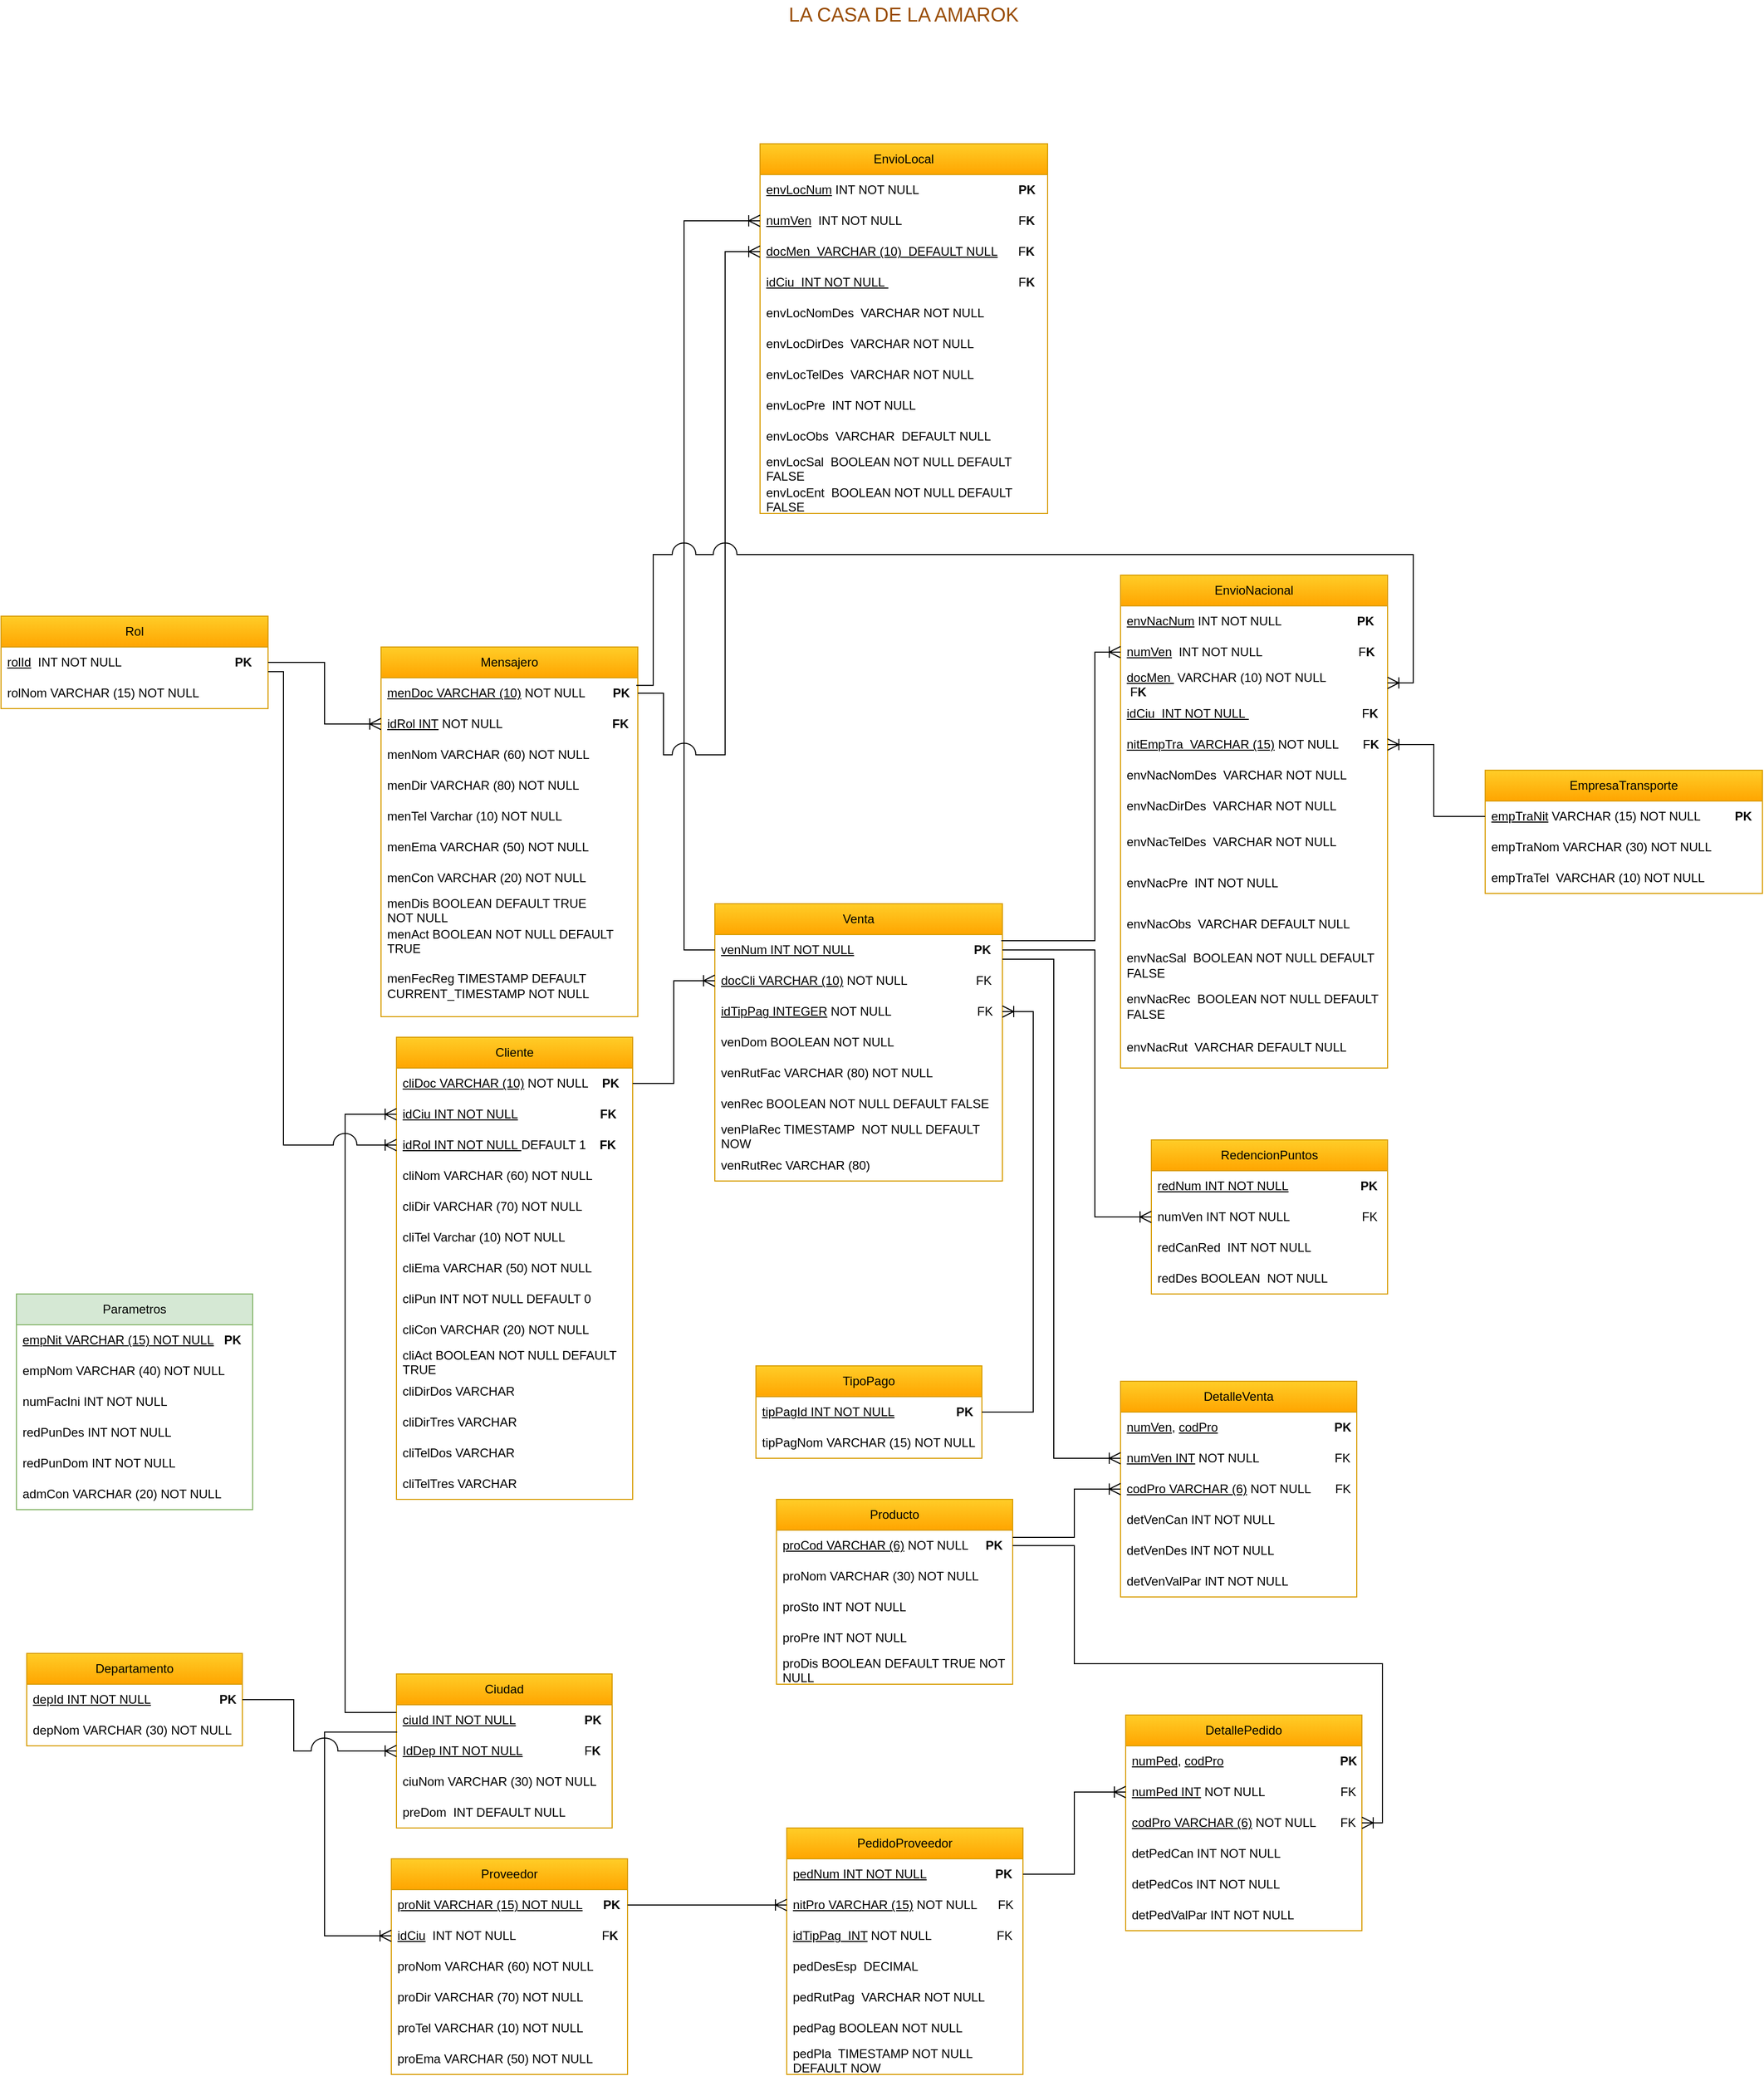 <mxfile version="22.0.3" type="device">
  <diagram name="Página-1" id="YYPLR7em1B62Rwu6h7cD">
    <mxGraphModel dx="2514" dy="2089" grid="1" gridSize="10" guides="1" tooltips="1" connect="1" arrows="1" fold="1" page="1" pageScale="1" pageWidth="827" pageHeight="1169" math="0" shadow="0">
      <root>
        <mxCell id="0" />
        <mxCell id="1" parent="0" />
        <mxCell id="UHW693a0Wnq4BT_KecG--1" value="Cliente" style="swimlane;fontStyle=0;childLayout=stackLayout;horizontal=1;startSize=30;horizontalStack=0;resizeParent=1;resizeParentMax=0;resizeLast=0;collapsible=1;marginBottom=0;whiteSpace=wrap;html=1;fillColor=#ffcd28;strokeColor=#d79b00;gradientColor=#ffa500;" parent="1" vertex="1">
          <mxGeometry x="-80" y="-50" width="230" height="450" as="geometry" />
        </mxCell>
        <mxCell id="UHW693a0Wnq4BT_KecG--2" value="&lt;u&gt;cliDoc VARCHAR (10)&lt;/u&gt;&amp;nbsp;NOT NULL&amp;nbsp; &amp;nbsp;&amp;nbsp;&lt;b&gt;PK&lt;/b&gt;" style="text;strokeColor=none;fillColor=none;align=left;verticalAlign=middle;spacingLeft=4;spacingRight=4;overflow=hidden;points=[[0,0.5],[1,0.5]];portConstraint=eastwest;rotatable=0;whiteSpace=wrap;html=1;" parent="UHW693a0Wnq4BT_KecG--1" vertex="1">
          <mxGeometry y="30" width="230" height="30" as="geometry" />
        </mxCell>
        <mxCell id="UHW693a0Wnq4BT_KecG--44" value="&lt;u&gt;idCiu INT NOT NULL&lt;/u&gt;&amp;nbsp; &amp;nbsp; &amp;nbsp; &amp;nbsp; &amp;nbsp; &amp;nbsp; &amp;nbsp; &amp;nbsp; &amp;nbsp; &amp;nbsp; &amp;nbsp; &amp;nbsp;&amp;nbsp;&lt;b&gt;FK&lt;/b&gt;" style="text;strokeColor=none;fillColor=none;align=left;verticalAlign=middle;spacingLeft=4;spacingRight=4;overflow=hidden;points=[[0,0.5],[1,0.5]];portConstraint=eastwest;rotatable=0;whiteSpace=wrap;html=1;" parent="UHW693a0Wnq4BT_KecG--1" vertex="1">
          <mxGeometry y="60" width="230" height="30" as="geometry" />
        </mxCell>
        <mxCell id="bvKT32oD0-qzsxiZBk1q-25" value="&lt;u&gt;idRol INT NOT NULL&amp;nbsp;&lt;/u&gt;DEFAULT 1&amp;nbsp; &amp;nbsp;&amp;nbsp;&lt;b&gt;FK&lt;/b&gt;" style="text;strokeColor=none;fillColor=none;align=left;verticalAlign=middle;spacingLeft=4;spacingRight=4;overflow=hidden;points=[[0,0.5],[1,0.5]];portConstraint=eastwest;rotatable=0;whiteSpace=wrap;html=1;" parent="UHW693a0Wnq4BT_KecG--1" vertex="1">
          <mxGeometry y="90" width="230" height="30" as="geometry" />
        </mxCell>
        <mxCell id="UHW693a0Wnq4BT_KecG--5" value="cliNom VARCHAR (60) NOT NULL" style="text;strokeColor=none;fillColor=none;align=left;verticalAlign=middle;spacingLeft=4;spacingRight=4;overflow=hidden;points=[[0,0.5],[1,0.5]];portConstraint=eastwest;rotatable=0;whiteSpace=wrap;html=1;" parent="UHW693a0Wnq4BT_KecG--1" vertex="1">
          <mxGeometry y="120" width="230" height="30" as="geometry" />
        </mxCell>
        <mxCell id="UHW693a0Wnq4BT_KecG--4" value="cliDir VARCHAR (70) NOT NULL" style="text;strokeColor=none;fillColor=none;align=left;verticalAlign=middle;spacingLeft=4;spacingRight=4;overflow=hidden;points=[[0,0.5],[1,0.5]];portConstraint=eastwest;rotatable=0;whiteSpace=wrap;html=1;" parent="UHW693a0Wnq4BT_KecG--1" vertex="1">
          <mxGeometry y="150" width="230" height="30" as="geometry" />
        </mxCell>
        <mxCell id="UHW693a0Wnq4BT_KecG--6" value="cliTel Varchar (10) NOT NULL" style="text;strokeColor=none;fillColor=none;align=left;verticalAlign=middle;spacingLeft=4;spacingRight=4;overflow=hidden;points=[[0,0.5],[1,0.5]];portConstraint=eastwest;rotatable=0;whiteSpace=wrap;html=1;" parent="UHW693a0Wnq4BT_KecG--1" vertex="1">
          <mxGeometry y="180" width="230" height="30" as="geometry" />
        </mxCell>
        <mxCell id="UHW693a0Wnq4BT_KecG--7" value="cliEma VARCHAR (50) NOT NULL" style="text;strokeColor=none;fillColor=none;align=left;verticalAlign=middle;spacingLeft=4;spacingRight=4;overflow=hidden;points=[[0,0.5],[1,0.5]];portConstraint=eastwest;rotatable=0;whiteSpace=wrap;html=1;" parent="UHW693a0Wnq4BT_KecG--1" vertex="1">
          <mxGeometry y="210" width="230" height="30" as="geometry" />
        </mxCell>
        <mxCell id="5itmOo7OciiEflq-pPPm-1" value="cliPun INT NOT NULL DEFAULT 0" style="text;strokeColor=none;fillColor=none;align=left;verticalAlign=middle;spacingLeft=4;spacingRight=4;overflow=hidden;points=[[0,0.5],[1,0.5]];portConstraint=eastwest;rotatable=0;whiteSpace=wrap;html=1;" parent="UHW693a0Wnq4BT_KecG--1" vertex="1">
          <mxGeometry y="240" width="230" height="30" as="geometry" />
        </mxCell>
        <mxCell id="yLPHmwctXrpFt8gfFYM9-3" value="cliCon VARCHAR (20) NOT NULL" style="text;strokeColor=none;fillColor=none;align=left;verticalAlign=middle;spacingLeft=4;spacingRight=4;overflow=hidden;points=[[0,0.5],[1,0.5]];portConstraint=eastwest;rotatable=0;whiteSpace=wrap;html=1;" parent="UHW693a0Wnq4BT_KecG--1" vertex="1">
          <mxGeometry y="270" width="230" height="30" as="geometry" />
        </mxCell>
        <mxCell id="Hx_mXP-tW_U6W2S-rnSu-2" value="cliAct BOOLEAN NOT NULL DEFAULT TRUE" style="text;strokeColor=none;fillColor=none;align=left;verticalAlign=middle;spacingLeft=4;spacingRight=4;overflow=hidden;points=[[0,0.5],[1,0.5]];portConstraint=eastwest;rotatable=0;whiteSpace=wrap;html=1;" parent="UHW693a0Wnq4BT_KecG--1" vertex="1">
          <mxGeometry y="300" width="230" height="30" as="geometry" />
        </mxCell>
        <mxCell id="Hx_mXP-tW_U6W2S-rnSu-3" value="cliDirDos VARCHAR" style="text;strokeColor=none;fillColor=none;align=left;verticalAlign=middle;spacingLeft=4;spacingRight=4;overflow=hidden;points=[[0,0.5],[1,0.5]];portConstraint=eastwest;rotatable=0;whiteSpace=wrap;html=1;" parent="UHW693a0Wnq4BT_KecG--1" vertex="1">
          <mxGeometry y="330" width="230" height="30" as="geometry" />
        </mxCell>
        <mxCell id="Hx_mXP-tW_U6W2S-rnSu-4" value="cliDirTres VARCHAR" style="text;strokeColor=none;fillColor=none;align=left;verticalAlign=middle;spacingLeft=4;spacingRight=4;overflow=hidden;points=[[0,0.5],[1,0.5]];portConstraint=eastwest;rotatable=0;whiteSpace=wrap;html=1;" parent="UHW693a0Wnq4BT_KecG--1" vertex="1">
          <mxGeometry y="360" width="230" height="30" as="geometry" />
        </mxCell>
        <mxCell id="Hx_mXP-tW_U6W2S-rnSu-5" value="cliTelDos VARCHAR" style="text;strokeColor=none;fillColor=none;align=left;verticalAlign=middle;spacingLeft=4;spacingRight=4;overflow=hidden;points=[[0,0.5],[1,0.5]];portConstraint=eastwest;rotatable=0;whiteSpace=wrap;html=1;" parent="UHW693a0Wnq4BT_KecG--1" vertex="1">
          <mxGeometry y="390" width="230" height="30" as="geometry" />
        </mxCell>
        <mxCell id="Hx_mXP-tW_U6W2S-rnSu-6" value="cliTelTres VARCHAR" style="text;strokeColor=none;fillColor=none;align=left;verticalAlign=middle;spacingLeft=4;spacingRight=4;overflow=hidden;points=[[0,0.5],[1,0.5]];portConstraint=eastwest;rotatable=0;whiteSpace=wrap;html=1;" parent="UHW693a0Wnq4BT_KecG--1" vertex="1">
          <mxGeometry y="420" width="230" height="30" as="geometry" />
        </mxCell>
        <mxCell id="UHW693a0Wnq4BT_KecG--9" value="Venta" style="swimlane;fontStyle=0;childLayout=stackLayout;horizontal=1;startSize=30;horizontalStack=0;resizeParent=1;resizeParentMax=0;resizeLast=0;collapsible=1;marginBottom=0;whiteSpace=wrap;html=1;fillColor=#ffcd28;strokeColor=#d79b00;gradientColor=#ffa500;" parent="1" vertex="1">
          <mxGeometry x="230" y="-180" width="280" height="270" as="geometry" />
        </mxCell>
        <mxCell id="UHW693a0Wnq4BT_KecG--10" value="&lt;u&gt;venNum INT NOT NULL&lt;/u&gt;&amp;nbsp; &amp;nbsp; &amp;nbsp; &amp;nbsp; &amp;nbsp; &amp;nbsp; &amp;nbsp; &amp;nbsp; &amp;nbsp; &amp;nbsp; &amp;nbsp; &amp;nbsp; &amp;nbsp; &amp;nbsp; &amp;nbsp; &amp;nbsp; &amp;nbsp; &amp;nbsp;&lt;b&gt;PK&lt;/b&gt;" style="text;strokeColor=none;fillColor=none;align=left;verticalAlign=middle;spacingLeft=4;spacingRight=4;overflow=hidden;points=[[0,0.5],[1,0.5]];portConstraint=eastwest;rotatable=0;whiteSpace=wrap;html=1;" parent="UHW693a0Wnq4BT_KecG--9" vertex="1">
          <mxGeometry y="30" width="280" height="30" as="geometry" />
        </mxCell>
        <mxCell id="UHW693a0Wnq4BT_KecG--18" value="&lt;u&gt;docCli VARCHAR (10)&lt;/u&gt;&amp;nbsp;NOT NULL&amp;nbsp; &amp;nbsp; &amp;nbsp; &amp;nbsp; &amp;nbsp; &amp;nbsp; &amp;nbsp; &amp;nbsp; &amp;nbsp; &amp;nbsp; FK" style="text;strokeColor=none;fillColor=none;align=left;verticalAlign=middle;spacingLeft=4;spacingRight=4;overflow=hidden;points=[[0,0.5],[1,0.5]];portConstraint=eastwest;rotatable=0;whiteSpace=wrap;html=1;" parent="UHW693a0Wnq4BT_KecG--9" vertex="1">
          <mxGeometry y="60" width="280" height="30" as="geometry" />
        </mxCell>
        <mxCell id="Hx_mXP-tW_U6W2S-rnSu-8" value="&lt;u&gt;idTipPag INTEGER&lt;/u&gt;&amp;nbsp;NOT NULL&amp;nbsp; &amp;nbsp; &amp;nbsp; &amp;nbsp; &amp;nbsp; &amp;nbsp; &amp;nbsp; &amp;nbsp; &amp;nbsp; &amp;nbsp; &amp;nbsp; &amp;nbsp; &amp;nbsp;FK" style="text;strokeColor=none;fillColor=none;align=left;verticalAlign=middle;spacingLeft=4;spacingRight=4;overflow=hidden;points=[[0,0.5],[1,0.5]];portConstraint=eastwest;rotatable=0;whiteSpace=wrap;html=1;" parent="UHW693a0Wnq4BT_KecG--9" vertex="1">
          <mxGeometry y="90" width="280" height="30" as="geometry" />
        </mxCell>
        <mxCell id="TfvnZzf5zhwCHyDXL_qS-2" value="venDom BOOLEAN NOT NULL" style="text;strokeColor=none;fillColor=none;align=left;verticalAlign=middle;spacingLeft=4;spacingRight=4;overflow=hidden;points=[[0,0.5],[1,0.5]];portConstraint=eastwest;rotatable=0;whiteSpace=wrap;html=1;" parent="UHW693a0Wnq4BT_KecG--9" vertex="1">
          <mxGeometry y="120" width="280" height="30" as="geometry" />
        </mxCell>
        <mxCell id="UISFEy1dnGY1AOQaQV74-7" value="venRutFac VARCHAR (80) NOT NULL" style="text;strokeColor=none;fillColor=none;align=left;verticalAlign=middle;spacingLeft=4;spacingRight=4;overflow=hidden;points=[[0,0.5],[1,0.5]];portConstraint=eastwest;rotatable=0;whiteSpace=wrap;html=1;" parent="UHW693a0Wnq4BT_KecG--9" vertex="1">
          <mxGeometry y="150" width="280" height="30" as="geometry" />
        </mxCell>
        <mxCell id="pVnNqc0NSjyMipYpw8rr-1" value="venRec BOOLEAN NOT NULL DEFAULT FALSE" style="text;strokeColor=none;fillColor=none;align=left;verticalAlign=middle;spacingLeft=4;spacingRight=4;overflow=hidden;points=[[0,0.5],[1,0.5]];portConstraint=eastwest;rotatable=0;whiteSpace=wrap;html=1;" parent="UHW693a0Wnq4BT_KecG--9" vertex="1">
          <mxGeometry y="180" width="280" height="30" as="geometry" />
        </mxCell>
        <mxCell id="Hx_mXP-tW_U6W2S-rnSu-10" value="venPlaRec TIMESTAMP&amp;nbsp; NOT NULL DEFAULT NOW" style="text;strokeColor=none;fillColor=none;align=left;verticalAlign=middle;spacingLeft=4;spacingRight=4;overflow=hidden;points=[[0,0.5],[1,0.5]];portConstraint=eastwest;rotatable=0;whiteSpace=wrap;html=1;" parent="UHW693a0Wnq4BT_KecG--9" vertex="1">
          <mxGeometry y="210" width="280" height="30" as="geometry" />
        </mxCell>
        <mxCell id="Hx_mXP-tW_U6W2S-rnSu-11" value="venRutRec VARCHAR (80)" style="text;strokeColor=none;fillColor=none;align=left;verticalAlign=middle;spacingLeft=4;spacingRight=4;overflow=hidden;points=[[0,0.5],[1,0.5]];portConstraint=eastwest;rotatable=0;whiteSpace=wrap;html=1;" parent="UHW693a0Wnq4BT_KecG--9" vertex="1">
          <mxGeometry y="240" width="280" height="30" as="geometry" />
        </mxCell>
        <mxCell id="UHW693a0Wnq4BT_KecG--19" value="TipoPago" style="swimlane;fontStyle=0;childLayout=stackLayout;horizontal=1;startSize=30;horizontalStack=0;resizeParent=1;resizeParentMax=0;resizeLast=0;collapsible=1;marginBottom=0;whiteSpace=wrap;html=1;fillColor=#ffcd28;strokeColor=#d79b00;gradientColor=#ffa500;" parent="1" vertex="1">
          <mxGeometry x="270" y="270" width="220" height="90" as="geometry" />
        </mxCell>
        <mxCell id="UHW693a0Wnq4BT_KecG--20" value="&lt;u&gt;tipPagId INT NOT NULL&lt;/u&gt;&amp;nbsp; &amp;nbsp; &amp;nbsp; &amp;nbsp; &amp;nbsp; &amp;nbsp; &amp;nbsp; &amp;nbsp; &amp;nbsp;&amp;nbsp;&lt;b&gt;PK&lt;/b&gt;" style="text;strokeColor=none;fillColor=none;align=left;verticalAlign=middle;spacingLeft=4;spacingRight=4;overflow=hidden;points=[[0,0.5],[1,0.5]];portConstraint=eastwest;rotatable=0;whiteSpace=wrap;html=1;" parent="UHW693a0Wnq4BT_KecG--19" vertex="1">
          <mxGeometry y="30" width="220" height="30" as="geometry" />
        </mxCell>
        <mxCell id="UHW693a0Wnq4BT_KecG--21" value="tipPagNom VARCHAR (15) NOT NULL" style="text;strokeColor=none;fillColor=none;align=left;verticalAlign=middle;spacingLeft=4;spacingRight=4;overflow=hidden;points=[[0,0.5],[1,0.5]];portConstraint=eastwest;rotatable=0;whiteSpace=wrap;html=1;" parent="UHW693a0Wnq4BT_KecG--19" vertex="1">
          <mxGeometry y="60" width="220" height="30" as="geometry" />
        </mxCell>
        <mxCell id="UHW693a0Wnq4BT_KecG--24" value="" style="edgeStyle=orthogonalEdgeStyle;fontSize=12;html=1;endArrow=ERoneToMany;rounded=0;exitX=1;exitY=0.5;exitDx=0;exitDy=0;entryX=0;entryY=0.5;entryDx=0;entryDy=0;endSize=9;" parent="1" source="UHW693a0Wnq4BT_KecG--2" target="UHW693a0Wnq4BT_KecG--18" edge="1">
          <mxGeometry width="100" height="100" relative="1" as="geometry">
            <mxPoint x="590" y="230" as="sourcePoint" />
            <mxPoint x="690" y="130" as="targetPoint" />
          </mxGeometry>
        </mxCell>
        <mxCell id="UHW693a0Wnq4BT_KecG--27" value="Producto" style="swimlane;fontStyle=0;childLayout=stackLayout;horizontal=1;startSize=30;horizontalStack=0;resizeParent=1;resizeParentMax=0;resizeLast=0;collapsible=1;marginBottom=0;whiteSpace=wrap;html=1;fillColor=#ffcd28;strokeColor=#d79b00;gradientColor=#ffa500;" parent="1" vertex="1">
          <mxGeometry x="290" y="400" width="230" height="180" as="geometry" />
        </mxCell>
        <mxCell id="UHW693a0Wnq4BT_KecG--28" value="&lt;u&gt;proCod VARCHAR (6)&lt;/u&gt;&amp;nbsp;NOT NULL&amp;nbsp; &amp;nbsp; &amp;nbsp;&lt;b&gt;PK&lt;/b&gt;&amp;nbsp;" style="text;strokeColor=none;fillColor=none;align=left;verticalAlign=middle;spacingLeft=4;spacingRight=4;overflow=hidden;points=[[0,0.5],[1,0.5]];portConstraint=eastwest;rotatable=0;whiteSpace=wrap;html=1;" parent="UHW693a0Wnq4BT_KecG--27" vertex="1">
          <mxGeometry y="30" width="230" height="30" as="geometry" />
        </mxCell>
        <mxCell id="UHW693a0Wnq4BT_KecG--29" value="proNom VARCHAR (30) NOT NULL" style="text;strokeColor=none;fillColor=none;align=left;verticalAlign=middle;spacingLeft=4;spacingRight=4;overflow=hidden;points=[[0,0.5],[1,0.5]];portConstraint=eastwest;rotatable=0;whiteSpace=wrap;html=1;" parent="UHW693a0Wnq4BT_KecG--27" vertex="1">
          <mxGeometry y="60" width="230" height="30" as="geometry" />
        </mxCell>
        <mxCell id="UHW693a0Wnq4BT_KecG--30" value="proSto INT NOT NULL" style="text;strokeColor=none;fillColor=none;align=left;verticalAlign=middle;spacingLeft=4;spacingRight=4;overflow=hidden;points=[[0,0.5],[1,0.5]];portConstraint=eastwest;rotatable=0;whiteSpace=wrap;html=1;" parent="UHW693a0Wnq4BT_KecG--27" vertex="1">
          <mxGeometry y="90" width="230" height="30" as="geometry" />
        </mxCell>
        <mxCell id="UHW693a0Wnq4BT_KecG--31" value="proPre INT NOT NULL" style="text;strokeColor=none;fillColor=none;align=left;verticalAlign=middle;spacingLeft=4;spacingRight=4;overflow=hidden;points=[[0,0.5],[1,0.5]];portConstraint=eastwest;rotatable=0;whiteSpace=wrap;html=1;" parent="UHW693a0Wnq4BT_KecG--27" vertex="1">
          <mxGeometry y="120" width="230" height="30" as="geometry" />
        </mxCell>
        <mxCell id="UHW693a0Wnq4BT_KecG--32" value="proDis BOOLEAN DEFAULT TRUE NOT NULL" style="text;strokeColor=none;fillColor=none;align=left;verticalAlign=middle;spacingLeft=4;spacingRight=4;overflow=hidden;points=[[0,0.5],[1,0.5]];portConstraint=eastwest;rotatable=0;whiteSpace=wrap;html=1;" parent="UHW693a0Wnq4BT_KecG--27" vertex="1">
          <mxGeometry y="150" width="230" height="30" as="geometry" />
        </mxCell>
        <mxCell id="UHW693a0Wnq4BT_KecG--33" value="Proveedor" style="swimlane;fontStyle=0;childLayout=stackLayout;horizontal=1;startSize=30;horizontalStack=0;resizeParent=1;resizeParentMax=0;resizeLast=0;collapsible=1;marginBottom=0;whiteSpace=wrap;html=1;fillColor=#ffcd28;strokeColor=#d79b00;gradientColor=#ffa500;" parent="1" vertex="1">
          <mxGeometry x="-85" y="750" width="230" height="210" as="geometry" />
        </mxCell>
        <mxCell id="UHW693a0Wnq4BT_KecG--34" value="&lt;u&gt;proNit VARCHAR (15) NOT NULL&lt;/u&gt;&amp;nbsp; &amp;nbsp; &amp;nbsp; &lt;b&gt;PK&lt;/b&gt;" style="text;strokeColor=none;fillColor=none;align=left;verticalAlign=middle;spacingLeft=4;spacingRight=4;overflow=hidden;points=[[0,0.5],[1,0.5]];portConstraint=eastwest;rotatable=0;whiteSpace=wrap;html=1;" parent="UHW693a0Wnq4BT_KecG--33" vertex="1">
          <mxGeometry y="30" width="230" height="30" as="geometry" />
        </mxCell>
        <mxCell id="UHW693a0Wnq4BT_KecG--46" value="&lt;u&gt;idCiu&lt;/u&gt;&amp;nbsp; INT NOT NULL&amp;nbsp; &amp;nbsp; &amp;nbsp; &amp;nbsp; &amp;nbsp; &amp;nbsp; &amp;nbsp; &amp;nbsp; &amp;nbsp; &amp;nbsp; &amp;nbsp; &amp;nbsp; &amp;nbsp;F&lt;b&gt;K&lt;/b&gt;&amp;nbsp;" style="text;strokeColor=none;fillColor=none;align=left;verticalAlign=middle;spacingLeft=4;spacingRight=4;overflow=hidden;points=[[0,0.5],[1,0.5]];portConstraint=eastwest;rotatable=0;whiteSpace=wrap;html=1;" parent="UHW693a0Wnq4BT_KecG--33" vertex="1">
          <mxGeometry y="60" width="230" height="30" as="geometry" />
        </mxCell>
        <mxCell id="UHW693a0Wnq4BT_KecG--35" value="proNom VARCHAR (60) NOT NULL" style="text;strokeColor=none;fillColor=none;align=left;verticalAlign=middle;spacingLeft=4;spacingRight=4;overflow=hidden;points=[[0,0.5],[1,0.5]];portConstraint=eastwest;rotatable=0;whiteSpace=wrap;html=1;" parent="UHW693a0Wnq4BT_KecG--33" vertex="1">
          <mxGeometry y="90" width="230" height="30" as="geometry" />
        </mxCell>
        <mxCell id="UHW693a0Wnq4BT_KecG--36" value="proDir VARCHAR (70) NOT NULL" style="text;strokeColor=none;fillColor=none;align=left;verticalAlign=middle;spacingLeft=4;spacingRight=4;overflow=hidden;points=[[0,0.5],[1,0.5]];portConstraint=eastwest;rotatable=0;whiteSpace=wrap;html=1;" parent="UHW693a0Wnq4BT_KecG--33" vertex="1">
          <mxGeometry y="120" width="230" height="30" as="geometry" />
        </mxCell>
        <mxCell id="UHW693a0Wnq4BT_KecG--37" value="proTel VARCHAR (10) NOT NULL" style="text;strokeColor=none;fillColor=none;align=left;verticalAlign=middle;spacingLeft=4;spacingRight=4;overflow=hidden;points=[[0,0.5],[1,0.5]];portConstraint=eastwest;rotatable=0;whiteSpace=wrap;html=1;" parent="UHW693a0Wnq4BT_KecG--33" vertex="1">
          <mxGeometry y="150" width="230" height="30" as="geometry" />
        </mxCell>
        <mxCell id="TfvnZzf5zhwCHyDXL_qS-1" value="proEma VARCHAR (50) NOT NULL" style="text;strokeColor=none;fillColor=none;align=left;verticalAlign=middle;spacingLeft=4;spacingRight=4;overflow=hidden;points=[[0,0.5],[1,0.5]];portConstraint=eastwest;rotatable=0;whiteSpace=wrap;html=1;" parent="UHW693a0Wnq4BT_KecG--33" vertex="1">
          <mxGeometry y="180" width="230" height="30" as="geometry" />
        </mxCell>
        <mxCell id="UHW693a0Wnq4BT_KecG--38" value="Ciudad" style="swimlane;fontStyle=0;childLayout=stackLayout;horizontal=1;startSize=30;horizontalStack=0;resizeParent=1;resizeParentMax=0;resizeLast=0;collapsible=1;marginBottom=0;whiteSpace=wrap;html=1;fillColor=#ffcd28;strokeColor=#d79b00;gradientColor=#ffa500;" parent="1" vertex="1">
          <mxGeometry x="-80" y="570" width="210" height="150" as="geometry" />
        </mxCell>
        <mxCell id="UHW693a0Wnq4BT_KecG--39" value="&lt;u&gt;ciuId INT NOT NULL&lt;/u&gt;&amp;nbsp; &amp;nbsp; &amp;nbsp; &amp;nbsp; &amp;nbsp; &amp;nbsp; &amp;nbsp; &amp;nbsp; &amp;nbsp; &amp;nbsp;&amp;nbsp;&lt;b&gt;PK&lt;/b&gt;" style="text;strokeColor=none;fillColor=none;align=left;verticalAlign=middle;spacingLeft=4;spacingRight=4;overflow=hidden;points=[[0,0.5],[1,0.5]];portConstraint=eastwest;rotatable=0;whiteSpace=wrap;html=1;" parent="UHW693a0Wnq4BT_KecG--38" vertex="1">
          <mxGeometry y="30" width="210" height="30" as="geometry" />
        </mxCell>
        <mxCell id="t3XefT4DrZrVAsHFot_A-1" value="&lt;u&gt;IdDep INT NOT NULL&lt;/u&gt;&amp;nbsp; &amp;nbsp; &amp;nbsp; &amp;nbsp; &amp;nbsp; &amp;nbsp; &amp;nbsp; &amp;nbsp; &amp;nbsp; F&lt;b&gt;K&lt;/b&gt;" style="text;strokeColor=none;fillColor=none;align=left;verticalAlign=middle;spacingLeft=4;spacingRight=4;overflow=hidden;points=[[0,0.5],[1,0.5]];portConstraint=eastwest;rotatable=0;whiteSpace=wrap;html=1;" parent="UHW693a0Wnq4BT_KecG--38" vertex="1">
          <mxGeometry y="60" width="210" height="30" as="geometry" />
        </mxCell>
        <mxCell id="UHW693a0Wnq4BT_KecG--40" value="ciuNom VARCHAR (30) NOT NULL" style="text;strokeColor=none;fillColor=none;align=left;verticalAlign=middle;spacingLeft=4;spacingRight=4;overflow=hidden;points=[[0,0.5],[1,0.5]];portConstraint=eastwest;rotatable=0;whiteSpace=wrap;html=1;" parent="UHW693a0Wnq4BT_KecG--38" vertex="1">
          <mxGeometry y="90" width="210" height="30" as="geometry" />
        </mxCell>
        <mxCell id="61FQVvXKAMuJR3-rqrtT-23" value="preDom&amp;nbsp; INT DEFAULT NULL" style="text;strokeColor=none;fillColor=none;align=left;verticalAlign=middle;spacingLeft=4;spacingRight=4;overflow=hidden;points=[[0,0.5],[1,0.5]];portConstraint=eastwest;rotatable=0;whiteSpace=wrap;html=1;" parent="UHW693a0Wnq4BT_KecG--38" vertex="1">
          <mxGeometry y="120" width="210" height="30" as="geometry" />
        </mxCell>
        <mxCell id="UHW693a0Wnq4BT_KecG--42" value="" style="fontSize=12;html=1;endArrow=ERoneToMany;rounded=0;endSize=9;entryX=0;entryY=0.5;entryDx=0;entryDy=0;edgeStyle=orthogonalEdgeStyle;exitX=0;exitY=0.25;exitDx=0;exitDy=0;" parent="1" source="UHW693a0Wnq4BT_KecG--38" target="UHW693a0Wnq4BT_KecG--44" edge="1">
          <mxGeometry width="100" height="100" relative="1" as="geometry">
            <mxPoint x="-80" y="365" as="sourcePoint" />
            <mxPoint x="120" y="240" as="targetPoint" />
            <Array as="points">
              <mxPoint x="-130" y="608" />
              <mxPoint x="-130" y="25" />
            </Array>
          </mxGeometry>
        </mxCell>
        <mxCell id="UHW693a0Wnq4BT_KecG--48" value="" style="edgeStyle=orthogonalEdgeStyle;fontSize=12;html=1;endArrow=ERoneToMany;rounded=0;endSize=9;exitX=0.003;exitY=0.887;exitDx=0;exitDy=0;entryX=0;entryY=0.5;entryDx=0;entryDy=0;exitPerimeter=0;" parent="1" source="UHW693a0Wnq4BT_KecG--39" target="UHW693a0Wnq4BT_KecG--46" edge="1">
          <mxGeometry width="100" height="100" relative="1" as="geometry">
            <mxPoint x="150" y="410" as="sourcePoint" />
            <mxPoint x="250" y="355" as="targetPoint" />
            <Array as="points">
              <mxPoint x="-150" y="627" />
              <mxPoint x="-150" y="825" />
            </Array>
          </mxGeometry>
        </mxCell>
        <mxCell id="UHW693a0Wnq4BT_KecG--49" style="edgeStyle=none;rounded=0;orthogonalLoop=1;jettySize=auto;html=1;exitX=0.25;exitY=0;exitDx=0;exitDy=0;startSize=6;endSize=9;" parent="1" source="UHW693a0Wnq4BT_KecG--9" target="UHW693a0Wnq4BT_KecG--9" edge="1">
          <mxGeometry relative="1" as="geometry" />
        </mxCell>
        <mxCell id="oVwKqEpw7itJaS_T92dx-1" value="DetalleVenta" style="swimlane;fontStyle=0;childLayout=stackLayout;horizontal=1;startSize=30;horizontalStack=0;resizeParent=1;resizeParentMax=0;resizeLast=0;collapsible=1;marginBottom=0;whiteSpace=wrap;html=1;fillColor=#ffcd28;strokeColor=#d79b00;gradientColor=#ffa500;" parent="1" vertex="1">
          <mxGeometry x="625" y="285" width="230" height="210" as="geometry" />
        </mxCell>
        <mxCell id="oVwKqEpw7itJaS_T92dx-2" value="&lt;u&gt;numVen&lt;/u&gt;, &lt;u&gt;codPro&lt;/u&gt;&amp;nbsp; &amp;nbsp; &amp;nbsp; &amp;nbsp; &amp;nbsp; &amp;nbsp; &amp;nbsp; &amp;nbsp; &amp;nbsp; &amp;nbsp; &amp;nbsp; &amp;nbsp; &amp;nbsp; &amp;nbsp; &amp;nbsp; &amp;nbsp; &amp;nbsp;&amp;nbsp;&lt;b&gt;PK&lt;/b&gt;" style="text;strokeColor=none;fillColor=none;align=left;verticalAlign=middle;spacingLeft=4;spacingRight=4;overflow=hidden;points=[[0,0.5],[1,0.5]];portConstraint=eastwest;rotatable=0;whiteSpace=wrap;html=1;" parent="oVwKqEpw7itJaS_T92dx-1" vertex="1">
          <mxGeometry y="30" width="230" height="30" as="geometry" />
        </mxCell>
        <mxCell id="oVwKqEpw7itJaS_T92dx-3" value="&lt;u&gt;numVen INT&lt;/u&gt;&amp;nbsp;NOT NULL&amp;nbsp; &amp;nbsp; &amp;nbsp; &amp;nbsp; &amp;nbsp; &amp;nbsp; &amp;nbsp; &amp;nbsp; &amp;nbsp; &amp;nbsp; &amp;nbsp; FK" style="text;strokeColor=none;fillColor=none;align=left;verticalAlign=middle;spacingLeft=4;spacingRight=4;overflow=hidden;points=[[0,0.5],[1,0.5]];portConstraint=eastwest;rotatable=0;whiteSpace=wrap;html=1;" parent="oVwKqEpw7itJaS_T92dx-1" vertex="1">
          <mxGeometry y="60" width="230" height="30" as="geometry" />
        </mxCell>
        <mxCell id="oVwKqEpw7itJaS_T92dx-4" value="&lt;u&gt;codPro VARCHAR (6)&lt;/u&gt;&amp;nbsp;NOT NULL&amp;nbsp; &amp;nbsp; &amp;nbsp; &amp;nbsp;FK" style="text;strokeColor=none;fillColor=none;align=left;verticalAlign=middle;spacingLeft=4;spacingRight=4;overflow=hidden;points=[[0,0.5],[1,0.5]];portConstraint=eastwest;rotatable=0;whiteSpace=wrap;html=1;" parent="oVwKqEpw7itJaS_T92dx-1" vertex="1">
          <mxGeometry y="90" width="230" height="30" as="geometry" />
        </mxCell>
        <mxCell id="oVwKqEpw7itJaS_T92dx-5" value="detVenCan INT NOT NULL" style="text;strokeColor=none;fillColor=none;align=left;verticalAlign=middle;spacingLeft=4;spacingRight=4;overflow=hidden;points=[[0,0.5],[1,0.5]];portConstraint=eastwest;rotatable=0;whiteSpace=wrap;html=1;" parent="oVwKqEpw7itJaS_T92dx-1" vertex="1">
          <mxGeometry y="120" width="230" height="30" as="geometry" />
        </mxCell>
        <mxCell id="MN3j87kPTeBehLGBgUPZ-39" value="detVenDes INT NOT NULL" style="text;strokeColor=none;fillColor=none;align=left;verticalAlign=middle;spacingLeft=4;spacingRight=4;overflow=hidden;points=[[0,0.5],[1,0.5]];portConstraint=eastwest;rotatable=0;whiteSpace=wrap;html=1;" parent="oVwKqEpw7itJaS_T92dx-1" vertex="1">
          <mxGeometry y="150" width="230" height="30" as="geometry" />
        </mxCell>
        <mxCell id="oVwKqEpw7itJaS_T92dx-6" value="detVenValPar INT NOT NULL" style="text;strokeColor=none;fillColor=none;align=left;verticalAlign=middle;spacingLeft=4;spacingRight=4;overflow=hidden;points=[[0,0.5],[1,0.5]];portConstraint=eastwest;rotatable=0;whiteSpace=wrap;html=1;" parent="oVwKqEpw7itJaS_T92dx-1" vertex="1">
          <mxGeometry y="180" width="230" height="30" as="geometry" />
        </mxCell>
        <mxCell id="oVwKqEpw7itJaS_T92dx-8" value="" style="edgeStyle=orthogonalEdgeStyle;fontSize=12;html=1;endArrow=ERoneToMany;rounded=0;entryX=0;entryY=0.5;entryDx=0;entryDy=0;exitX=1;exitY=0.8;exitDx=0;exitDy=0;startSize=6;endSize=9;exitPerimeter=0;" parent="1" source="UHW693a0Wnq4BT_KecG--10" target="oVwKqEpw7itJaS_T92dx-3" edge="1">
          <mxGeometry width="100" height="100" relative="1" as="geometry">
            <mxPoint x="591" y="92" as="sourcePoint" />
            <mxPoint x="499" y="108" as="targetPoint" />
            <Array as="points">
              <mxPoint x="560" y="-126" />
              <mxPoint x="560" y="360" />
            </Array>
          </mxGeometry>
        </mxCell>
        <mxCell id="oVwKqEpw7itJaS_T92dx-9" value="" style="edgeStyle=orthogonalEdgeStyle;fontSize=12;html=1;endArrow=ERoneToMany;rounded=0;entryX=0;entryY=0.5;entryDx=0;entryDy=0;exitX=1;exitY=0.233;exitDx=0;exitDy=0;startSize=6;endSize=9;exitPerimeter=0;" parent="1" source="UHW693a0Wnq4BT_KecG--28" target="oVwKqEpw7itJaS_T92dx-4" edge="1">
          <mxGeometry width="100" height="100" relative="1" as="geometry">
            <mxPoint x="496" y="85" as="sourcePoint" />
            <mxPoint x="600" y="285" as="targetPoint" />
            <Array as="points">
              <mxPoint x="580" y="437" />
              <mxPoint x="580" y="390" />
            </Array>
          </mxGeometry>
        </mxCell>
        <mxCell id="UISFEy1dnGY1AOQaQV74-1" value="PedidoProveedor" style="swimlane;fontStyle=0;childLayout=stackLayout;horizontal=1;startSize=30;horizontalStack=0;resizeParent=1;resizeParentMax=0;resizeLast=0;collapsible=1;marginBottom=0;whiteSpace=wrap;html=1;fillColor=#ffcd28;strokeColor=#d79b00;gradientColor=#ffa500;" parent="1" vertex="1">
          <mxGeometry x="300" y="720" width="230" height="240" as="geometry" />
        </mxCell>
        <mxCell id="UISFEy1dnGY1AOQaQV74-2" value="&lt;u&gt;pedNum INT NOT NULL&lt;/u&gt;&amp;nbsp; &amp;nbsp; &amp;nbsp; &amp;nbsp; &amp;nbsp; &amp;nbsp; &amp;nbsp; &amp;nbsp; &amp;nbsp; &amp;nbsp;&amp;nbsp;&lt;b&gt;PK&lt;/b&gt;" style="text;strokeColor=none;fillColor=none;align=left;verticalAlign=middle;spacingLeft=4;spacingRight=4;overflow=hidden;points=[[0,0.5],[1,0.5]];portConstraint=eastwest;rotatable=0;whiteSpace=wrap;html=1;" parent="UISFEy1dnGY1AOQaQV74-1" vertex="1">
          <mxGeometry y="30" width="230" height="30" as="geometry" />
        </mxCell>
        <mxCell id="UISFEy1dnGY1AOQaQV74-3" value="&lt;u&gt;nitPro VARCHAR (15)&lt;/u&gt;&amp;nbsp;NOT NULL&amp;nbsp; &amp;nbsp; &amp;nbsp; FK" style="text;strokeColor=none;fillColor=none;align=left;verticalAlign=middle;spacingLeft=4;spacingRight=4;overflow=hidden;points=[[0,0.5],[1,0.5]];portConstraint=eastwest;rotatable=0;whiteSpace=wrap;html=1;" parent="UISFEy1dnGY1AOQaQV74-1" vertex="1">
          <mxGeometry y="60" width="230" height="30" as="geometry" />
        </mxCell>
        <mxCell id="Hx_mXP-tW_U6W2S-rnSu-26" value="&lt;u&gt;idTipPag&amp;nbsp; INT&lt;/u&gt; NOT NULL&amp;nbsp; &amp;nbsp; &amp;nbsp; &amp;nbsp; &amp;nbsp; &amp;nbsp; &amp;nbsp; &amp;nbsp; &amp;nbsp; &amp;nbsp;FK" style="text;strokeColor=none;fillColor=none;align=left;verticalAlign=middle;spacingLeft=4;spacingRight=4;overflow=hidden;points=[[0,0.5],[1,0.5]];portConstraint=eastwest;rotatable=0;whiteSpace=wrap;html=1;" parent="UISFEy1dnGY1AOQaQV74-1" vertex="1">
          <mxGeometry y="90" width="230" height="30" as="geometry" />
        </mxCell>
        <mxCell id="MN3j87kPTeBehLGBgUPZ-31" value="pedDesEsp&amp;nbsp; DECIMAL&lt;span style=&quot;white-space: pre;&quot;&gt;&#x9;&lt;/span&gt;" style="text;strokeColor=none;fillColor=none;align=left;verticalAlign=middle;spacingLeft=4;spacingRight=4;overflow=hidden;points=[[0,0.5],[1,0.5]];portConstraint=eastwest;rotatable=0;whiteSpace=wrap;html=1;" parent="UISFEy1dnGY1AOQaQV74-1" vertex="1">
          <mxGeometry y="120" width="230" height="30" as="geometry" />
        </mxCell>
        <mxCell id="UISFEy1dnGY1AOQaQV74-8" value="pedRutPag&amp;nbsp; VARCHAR NOT NULL" style="text;strokeColor=none;fillColor=none;align=left;verticalAlign=middle;spacingLeft=4;spacingRight=4;overflow=hidden;points=[[0,0.5],[1,0.5]];portConstraint=eastwest;rotatable=0;whiteSpace=wrap;html=1;" parent="UISFEy1dnGY1AOQaQV74-1" vertex="1">
          <mxGeometry y="150" width="230" height="30" as="geometry" />
        </mxCell>
        <mxCell id="MN3j87kPTeBehLGBgUPZ-30" value="pedPag BOOLEAN NOT NULL&amp;nbsp;" style="text;strokeColor=none;fillColor=none;align=left;verticalAlign=middle;spacingLeft=4;spacingRight=4;overflow=hidden;points=[[0,0.5],[1,0.5]];portConstraint=eastwest;rotatable=0;whiteSpace=wrap;html=1;" parent="UISFEy1dnGY1AOQaQV74-1" vertex="1">
          <mxGeometry y="180" width="230" height="30" as="geometry" />
        </mxCell>
        <mxCell id="Hx_mXP-tW_U6W2S-rnSu-27" value="pedPla&amp;nbsp; TIMESTAMP NOT NULL DEFAULT NOW" style="text;strokeColor=none;fillColor=none;align=left;verticalAlign=middle;spacingLeft=4;spacingRight=4;overflow=hidden;points=[[0,0.5],[1,0.5]];portConstraint=eastwest;rotatable=0;whiteSpace=wrap;html=1;" parent="UISFEy1dnGY1AOQaQV74-1" vertex="1">
          <mxGeometry y="210" width="230" height="30" as="geometry" />
        </mxCell>
        <mxCell id="UISFEy1dnGY1AOQaQV74-9" value="" style="edgeStyle=orthogonalEdgeStyle;fontSize=12;html=1;endArrow=ERoneToMany;rounded=0;endSize=9;exitX=1;exitY=0.5;exitDx=0;exitDy=0;entryX=0;entryY=0.5;entryDx=0;entryDy=0;" parent="1" source="UHW693a0Wnq4BT_KecG--34" target="UISFEy1dnGY1AOQaQV74-3" edge="1">
          <mxGeometry width="100" height="100" relative="1" as="geometry">
            <mxPoint x="156" y="548" as="sourcePoint" />
            <mxPoint x="-75" y="795" as="targetPoint" />
            <Array as="points">
              <mxPoint x="160" y="795" />
              <mxPoint x="160" y="795" />
            </Array>
          </mxGeometry>
        </mxCell>
        <mxCell id="yLPHmwctXrpFt8gfFYM9-5" value="Parametros" style="swimlane;fontStyle=0;childLayout=stackLayout;horizontal=1;startSize=30;horizontalStack=0;resizeParent=1;resizeParentMax=0;resizeLast=0;collapsible=1;marginBottom=0;whiteSpace=wrap;html=1;fillColor=#d5e8d4;strokeColor=#82b366;" parent="1" vertex="1">
          <mxGeometry x="-450" y="200" width="230" height="210" as="geometry" />
        </mxCell>
        <mxCell id="yLPHmwctXrpFt8gfFYM9-6" value="&lt;u&gt;empNit VARCHAR (15) NOT NULL&lt;/u&gt;&amp;nbsp; &amp;nbsp;&lt;b&gt;PK&lt;/b&gt;&amp;nbsp;" style="text;strokeColor=none;fillColor=none;align=left;verticalAlign=middle;spacingLeft=4;spacingRight=4;overflow=hidden;points=[[0,0.5],[1,0.5]];portConstraint=eastwest;rotatable=0;whiteSpace=wrap;html=1;" parent="yLPHmwctXrpFt8gfFYM9-5" vertex="1">
          <mxGeometry y="30" width="230" height="30" as="geometry" />
        </mxCell>
        <mxCell id="yLPHmwctXrpFt8gfFYM9-8" value="empNom VARCHAR (40) NOT NULL" style="text;strokeColor=none;fillColor=none;align=left;verticalAlign=middle;spacingLeft=4;spacingRight=4;overflow=hidden;points=[[0,0.5],[1,0.5]];portConstraint=eastwest;rotatable=0;whiteSpace=wrap;html=1;" parent="yLPHmwctXrpFt8gfFYM9-5" vertex="1">
          <mxGeometry y="60" width="230" height="30" as="geometry" />
        </mxCell>
        <mxCell id="yLPHmwctXrpFt8gfFYM9-9" value="numFacIni INT NOT NULL" style="text;strokeColor=none;fillColor=none;align=left;verticalAlign=middle;spacingLeft=4;spacingRight=4;overflow=hidden;points=[[0,0.5],[1,0.5]];portConstraint=eastwest;rotatable=0;whiteSpace=wrap;html=1;" parent="yLPHmwctXrpFt8gfFYM9-5" vertex="1">
          <mxGeometry y="90" width="230" height="30" as="geometry" />
        </mxCell>
        <mxCell id="ivB_Veweyuw7Kfkp-1CT-13" value="redPunDes INT NOT NULL" style="text;strokeColor=none;fillColor=none;align=left;verticalAlign=middle;spacingLeft=4;spacingRight=4;overflow=hidden;points=[[0,0.5],[1,0.5]];portConstraint=eastwest;rotatable=0;whiteSpace=wrap;html=1;" parent="yLPHmwctXrpFt8gfFYM9-5" vertex="1">
          <mxGeometry y="120" width="230" height="30" as="geometry" />
        </mxCell>
        <mxCell id="ivB_Veweyuw7Kfkp-1CT-14" value="redPunDom INT NOT NULL" style="text;strokeColor=none;fillColor=none;align=left;verticalAlign=middle;spacingLeft=4;spacingRight=4;overflow=hidden;points=[[0,0.5],[1,0.5]];portConstraint=eastwest;rotatable=0;whiteSpace=wrap;html=1;" parent="yLPHmwctXrpFt8gfFYM9-5" vertex="1">
          <mxGeometry y="150" width="230" height="30" as="geometry" />
        </mxCell>
        <mxCell id="yLPHmwctXrpFt8gfFYM9-11" value="admCon VARCHAR (20) NOT NULL" style="text;strokeColor=none;fillColor=none;align=left;verticalAlign=middle;spacingLeft=4;spacingRight=4;overflow=hidden;points=[[0,0.5],[1,0.5]];portConstraint=eastwest;rotatable=0;whiteSpace=wrap;html=1;" parent="yLPHmwctXrpFt8gfFYM9-5" vertex="1">
          <mxGeometry y="180" width="230" height="30" as="geometry" />
        </mxCell>
        <mxCell id="MN3j87kPTeBehLGBgUPZ-33" value="DetallePedido" style="swimlane;fontStyle=0;childLayout=stackLayout;horizontal=1;startSize=30;horizontalStack=0;resizeParent=1;resizeParentMax=0;resizeLast=0;collapsible=1;marginBottom=0;whiteSpace=wrap;html=1;fillColor=#ffcd28;strokeColor=#d79b00;gradientColor=#ffa500;" parent="1" vertex="1">
          <mxGeometry x="630" y="610" width="230" height="210" as="geometry" />
        </mxCell>
        <mxCell id="MN3j87kPTeBehLGBgUPZ-34" value="&lt;u&gt;numPed&lt;/u&gt;, &lt;u&gt;codPro&lt;/u&gt;&amp;nbsp; &amp;nbsp; &amp;nbsp; &amp;nbsp; &amp;nbsp; &amp;nbsp; &amp;nbsp; &amp;nbsp; &amp;nbsp; &amp;nbsp; &amp;nbsp; &amp;nbsp; &amp;nbsp; &amp;nbsp; &amp;nbsp; &amp;nbsp; &amp;nbsp;&amp;nbsp;&lt;b&gt;PK&lt;/b&gt;" style="text;strokeColor=none;fillColor=none;align=left;verticalAlign=middle;spacingLeft=4;spacingRight=4;overflow=hidden;points=[[0,0.5],[1,0.5]];portConstraint=eastwest;rotatable=0;whiteSpace=wrap;html=1;" parent="MN3j87kPTeBehLGBgUPZ-33" vertex="1">
          <mxGeometry y="30" width="230" height="30" as="geometry" />
        </mxCell>
        <mxCell id="MN3j87kPTeBehLGBgUPZ-35" value="&lt;u&gt;numPed INT&lt;/u&gt;&amp;nbsp;NOT NULL&amp;nbsp; &amp;nbsp; &amp;nbsp; &amp;nbsp; &amp;nbsp; &amp;nbsp; &amp;nbsp; &amp;nbsp; &amp;nbsp; &amp;nbsp; &amp;nbsp; FK" style="text;strokeColor=none;fillColor=none;align=left;verticalAlign=middle;spacingLeft=4;spacingRight=4;overflow=hidden;points=[[0,0.5],[1,0.5]];portConstraint=eastwest;rotatable=0;whiteSpace=wrap;html=1;" parent="MN3j87kPTeBehLGBgUPZ-33" vertex="1">
          <mxGeometry y="60" width="230" height="30" as="geometry" />
        </mxCell>
        <mxCell id="MN3j87kPTeBehLGBgUPZ-36" value="&lt;u&gt;codPro VARCHAR (6)&lt;/u&gt;&amp;nbsp;NOT NULL&amp;nbsp; &amp;nbsp; &amp;nbsp; &amp;nbsp;FK" style="text;strokeColor=none;fillColor=none;align=left;verticalAlign=middle;spacingLeft=4;spacingRight=4;overflow=hidden;points=[[0,0.5],[1,0.5]];portConstraint=eastwest;rotatable=0;whiteSpace=wrap;html=1;" parent="MN3j87kPTeBehLGBgUPZ-33" vertex="1">
          <mxGeometry y="90" width="230" height="30" as="geometry" />
        </mxCell>
        <mxCell id="MN3j87kPTeBehLGBgUPZ-37" value="detPedCan INT NOT NULL" style="text;strokeColor=none;fillColor=none;align=left;verticalAlign=middle;spacingLeft=4;spacingRight=4;overflow=hidden;points=[[0,0.5],[1,0.5]];portConstraint=eastwest;rotatable=0;whiteSpace=wrap;html=1;" parent="MN3j87kPTeBehLGBgUPZ-33" vertex="1">
          <mxGeometry y="120" width="230" height="30" as="geometry" />
        </mxCell>
        <mxCell id="Hx_mXP-tW_U6W2S-rnSu-28" value="detPedCos INT NOT NULL" style="text;strokeColor=none;fillColor=none;align=left;verticalAlign=middle;spacingLeft=4;spacingRight=4;overflow=hidden;points=[[0,0.5],[1,0.5]];portConstraint=eastwest;rotatable=0;whiteSpace=wrap;html=1;" parent="MN3j87kPTeBehLGBgUPZ-33" vertex="1">
          <mxGeometry y="150" width="230" height="30" as="geometry" />
        </mxCell>
        <mxCell id="MN3j87kPTeBehLGBgUPZ-38" value="detPedValPar INT NOT NULL" style="text;strokeColor=none;fillColor=none;align=left;verticalAlign=middle;spacingLeft=4;spacingRight=4;overflow=hidden;points=[[0,0.5],[1,0.5]];portConstraint=eastwest;rotatable=0;whiteSpace=wrap;html=1;" parent="MN3j87kPTeBehLGBgUPZ-33" vertex="1">
          <mxGeometry y="180" width="230" height="30" as="geometry" />
        </mxCell>
        <mxCell id="MN3j87kPTeBehLGBgUPZ-40" value="" style="edgeStyle=orthogonalEdgeStyle;fontSize=12;html=1;endArrow=ERoneToMany;rounded=0;entryX=0;entryY=0.5;entryDx=0;entryDy=0;exitX=1;exitY=0.5;exitDx=0;exitDy=0;startSize=6;endSize=9;" parent="1" source="UISFEy1dnGY1AOQaQV74-2" target="MN3j87kPTeBehLGBgUPZ-35" edge="1">
          <mxGeometry width="100" height="100" relative="1" as="geometry">
            <mxPoint x="530" y="455" as="sourcePoint" />
            <mxPoint x="635" y="400" as="targetPoint" />
            <Array as="points">
              <mxPoint x="580" y="765" />
              <mxPoint x="580" y="685" />
            </Array>
          </mxGeometry>
        </mxCell>
        <mxCell id="MN3j87kPTeBehLGBgUPZ-41" value="" style="edgeStyle=orthogonalEdgeStyle;fontSize=12;html=1;endArrow=ERoneToMany;rounded=0;entryX=1;entryY=0.5;entryDx=0;entryDy=0;exitX=1;exitY=0.5;exitDx=0;exitDy=0;startSize=6;endSize=9;" parent="1" source="UHW693a0Wnq4BT_KecG--28" target="MN3j87kPTeBehLGBgUPZ-36" edge="1">
          <mxGeometry width="100" height="100" relative="1" as="geometry">
            <mxPoint x="530" y="455" as="sourcePoint" />
            <mxPoint x="635" y="400" as="targetPoint" />
            <Array as="points">
              <mxPoint x="580" y="445" />
              <mxPoint x="580" y="560" />
              <mxPoint x="880" y="560" />
              <mxPoint x="880" y="715" />
            </Array>
          </mxGeometry>
        </mxCell>
        <mxCell id="bvKT32oD0-qzsxiZBk1q-2" value="EnvioLocal" style="swimlane;fontStyle=0;childLayout=stackLayout;horizontal=1;startSize=30;horizontalStack=0;resizeParent=1;resizeParentMax=0;resizeLast=0;collapsible=1;marginBottom=0;whiteSpace=wrap;html=1;fillColor=#ffcd28;strokeColor=#d79b00;gradientColor=#ffa500;" parent="1" vertex="1">
          <mxGeometry x="274" y="-920" width="280" height="360" as="geometry" />
        </mxCell>
        <mxCell id="bvKT32oD0-qzsxiZBk1q-3" value="&lt;u&gt;envLocNum&lt;/u&gt; INT NOT NULL&amp;nbsp; &amp;nbsp; &amp;nbsp; &amp;nbsp; &amp;nbsp; &amp;nbsp; &amp;nbsp; &amp;nbsp; &amp;nbsp; &amp;nbsp; &amp;nbsp; &amp;nbsp; &amp;nbsp; &amp;nbsp; &amp;nbsp;&lt;b&gt;PK&lt;/b&gt;" style="text;strokeColor=none;fillColor=none;align=left;verticalAlign=middle;spacingLeft=4;spacingRight=4;overflow=hidden;points=[[0,0.5],[1,0.5]];portConstraint=eastwest;rotatable=0;whiteSpace=wrap;html=1;" parent="bvKT32oD0-qzsxiZBk1q-2" vertex="1">
          <mxGeometry y="30" width="280" height="30" as="geometry" />
        </mxCell>
        <mxCell id="bvKT32oD0-qzsxiZBk1q-4" value="&lt;u&gt;numVen&lt;/u&gt;&amp;nbsp; INT NOT NULL&amp;nbsp; &amp;nbsp; &amp;nbsp; &amp;nbsp; &amp;nbsp; &amp;nbsp; &amp;nbsp; &amp;nbsp; &amp;nbsp; &amp;nbsp; &amp;nbsp; &amp;nbsp; &amp;nbsp; &amp;nbsp; &amp;nbsp; &amp;nbsp; &amp;nbsp; F&lt;b&gt;K&lt;/b&gt;&amp;nbsp;" style="text;strokeColor=none;fillColor=none;align=left;verticalAlign=middle;spacingLeft=4;spacingRight=4;overflow=hidden;points=[[0,0.5],[1,0.5]];portConstraint=eastwest;rotatable=0;whiteSpace=wrap;html=1;" parent="bvKT32oD0-qzsxiZBk1q-2" vertex="1">
          <mxGeometry y="60" width="280" height="30" as="geometry" />
        </mxCell>
        <mxCell id="bvKT32oD0-qzsxiZBk1q-33" value="&lt;u&gt;docMen&amp;nbsp; VARCHAR (10)&amp;nbsp; DEFAULT NULL&lt;/u&gt;&amp;nbsp; &amp;nbsp; &amp;nbsp; F&lt;b&gt;K&lt;/b&gt;&amp;nbsp;" style="text;strokeColor=none;fillColor=none;align=left;verticalAlign=middle;spacingLeft=4;spacingRight=4;overflow=hidden;points=[[0,0.5],[1,0.5]];portConstraint=eastwest;rotatable=0;whiteSpace=wrap;html=1;" parent="bvKT32oD0-qzsxiZBk1q-2" vertex="1">
          <mxGeometry y="90" width="280" height="30" as="geometry" />
        </mxCell>
        <mxCell id="Hx_mXP-tW_U6W2S-rnSu-13" value="&lt;u&gt;idCiu&amp;nbsp; INT NOT NULL&amp;nbsp;&lt;/u&gt; &amp;nbsp; &amp;nbsp; &amp;nbsp; &amp;nbsp; &amp;nbsp; &amp;nbsp; &amp;nbsp; &amp;nbsp; &amp;nbsp; &amp;nbsp; &amp;nbsp; &amp;nbsp; &amp;nbsp; &amp;nbsp; &amp;nbsp; &amp;nbsp;&amp;nbsp; &amp;nbsp; &amp;nbsp; F&lt;b&gt;K&lt;/b&gt;&amp;nbsp;" style="text;strokeColor=none;fillColor=none;align=left;verticalAlign=middle;spacingLeft=4;spacingRight=4;overflow=hidden;points=[[0,0.5],[1,0.5]];portConstraint=eastwest;rotatable=0;whiteSpace=wrap;html=1;" parent="bvKT32oD0-qzsxiZBk1q-2" vertex="1">
          <mxGeometry y="120" width="280" height="30" as="geometry" />
        </mxCell>
        <mxCell id="ivB_Veweyuw7Kfkp-1CT-1" value="envLocNomDes&amp;nbsp; VARCHAR NOT NULL" style="text;strokeColor=none;fillColor=none;align=left;verticalAlign=middle;spacingLeft=4;spacingRight=4;overflow=hidden;points=[[0,0.5],[1,0.5]];portConstraint=eastwest;rotatable=0;whiteSpace=wrap;html=1;" parent="bvKT32oD0-qzsxiZBk1q-2" vertex="1">
          <mxGeometry y="150" width="280" height="30" as="geometry" />
        </mxCell>
        <mxCell id="Hx_mXP-tW_U6W2S-rnSu-14" value="envLocDirDes&amp;nbsp; VARCHAR NOT NULL" style="text;strokeColor=none;fillColor=none;align=left;verticalAlign=middle;spacingLeft=4;spacingRight=4;overflow=hidden;points=[[0,0.5],[1,0.5]];portConstraint=eastwest;rotatable=0;whiteSpace=wrap;html=1;" parent="bvKT32oD0-qzsxiZBk1q-2" vertex="1">
          <mxGeometry y="180" width="280" height="30" as="geometry" />
        </mxCell>
        <mxCell id="Hx_mXP-tW_U6W2S-rnSu-15" value="envLocTelDes&amp;nbsp; VARCHAR NOT NULL" style="text;strokeColor=none;fillColor=none;align=left;verticalAlign=middle;spacingLeft=4;spacingRight=4;overflow=hidden;points=[[0,0.5],[1,0.5]];portConstraint=eastwest;rotatable=0;whiteSpace=wrap;html=1;" parent="bvKT32oD0-qzsxiZBk1q-2" vertex="1">
          <mxGeometry y="210" width="280" height="30" as="geometry" />
        </mxCell>
        <mxCell id="Hx_mXP-tW_U6W2S-rnSu-16" value="envLocPre&amp;nbsp; INT NOT NULL" style="text;strokeColor=none;fillColor=none;align=left;verticalAlign=middle;spacingLeft=4;spacingRight=4;overflow=hidden;points=[[0,0.5],[1,0.5]];portConstraint=eastwest;rotatable=0;whiteSpace=wrap;html=1;" parent="bvKT32oD0-qzsxiZBk1q-2" vertex="1">
          <mxGeometry y="240" width="280" height="30" as="geometry" />
        </mxCell>
        <mxCell id="Hx_mXP-tW_U6W2S-rnSu-17" value="envLocObs&amp;nbsp; VARCHAR&amp;nbsp; DEFAULT NULL" style="text;strokeColor=none;fillColor=none;align=left;verticalAlign=middle;spacingLeft=4;spacingRight=4;overflow=hidden;points=[[0,0.5],[1,0.5]];portConstraint=eastwest;rotatable=0;whiteSpace=wrap;html=1;" parent="bvKT32oD0-qzsxiZBk1q-2" vertex="1">
          <mxGeometry y="270" width="280" height="30" as="geometry" />
        </mxCell>
        <mxCell id="Hx_mXP-tW_U6W2S-rnSu-18" value="envLocSal&amp;nbsp; BOOLEAN NOT NULL DEFAULT FALSE" style="text;strokeColor=none;fillColor=none;align=left;verticalAlign=middle;spacingLeft=4;spacingRight=4;overflow=hidden;points=[[0,0.5],[1,0.5]];portConstraint=eastwest;rotatable=0;whiteSpace=wrap;html=1;" parent="bvKT32oD0-qzsxiZBk1q-2" vertex="1">
          <mxGeometry y="300" width="280" height="30" as="geometry" />
        </mxCell>
        <mxCell id="PfbbUTTBOxwGK-6L6V0u-1" value="envLocEnt&amp;nbsp; BOOLEAN NOT NULL DEFAULT FALSE" style="text;strokeColor=none;fillColor=none;align=left;verticalAlign=middle;spacingLeft=4;spacingRight=4;overflow=hidden;points=[[0,0.5],[1,0.5]];portConstraint=eastwest;rotatable=0;whiteSpace=wrap;html=1;" parent="bvKT32oD0-qzsxiZBk1q-2" vertex="1">
          <mxGeometry y="330" width="280" height="30" as="geometry" />
        </mxCell>
        <mxCell id="bvKT32oD0-qzsxiZBk1q-10" value="" style="edgeStyle=orthogonalEdgeStyle;fontSize=12;html=1;endArrow=ERoneToMany;rounded=0;exitX=0;exitY=0.5;exitDx=0;exitDy=0;entryX=0;entryY=0.5;entryDx=0;entryDy=0;endSize=9;" parent="1" source="UHW693a0Wnq4BT_KecG--10" target="bvKT32oD0-qzsxiZBk1q-4" edge="1">
          <mxGeometry width="100" height="100" relative="1" as="geometry">
            <mxPoint x="150" y="5" as="sourcePoint" />
            <mxPoint x="230" y="35" as="targetPoint" />
            <Array as="points">
              <mxPoint x="200" y="-135" />
              <mxPoint x="200" y="-845" />
            </Array>
          </mxGeometry>
        </mxCell>
        <mxCell id="bvKT32oD0-qzsxiZBk1q-11" value="Mensajero" style="swimlane;fontStyle=0;childLayout=stackLayout;horizontal=1;startSize=30;horizontalStack=0;resizeParent=1;resizeParentMax=0;resizeLast=0;collapsible=1;marginBottom=0;whiteSpace=wrap;html=1;fillColor=#ffcd28;strokeColor=#d79b00;gradientColor=#ffa500;" parent="1" vertex="1">
          <mxGeometry x="-95" y="-430" width="250" height="360" as="geometry" />
        </mxCell>
        <mxCell id="bvKT32oD0-qzsxiZBk1q-12" value="&lt;u&gt;menDoc VARCHAR (10)&lt;/u&gt;&amp;nbsp;NOT NULL&amp;nbsp; &amp;nbsp; &amp;nbsp; &amp;nbsp; &lt;b&gt;PK&lt;/b&gt;" style="text;strokeColor=none;fillColor=none;align=left;verticalAlign=middle;spacingLeft=4;spacingRight=4;overflow=hidden;points=[[0,0.5],[1,0.5]];portConstraint=eastwest;rotatable=0;whiteSpace=wrap;html=1;" parent="bvKT32oD0-qzsxiZBk1q-11" vertex="1">
          <mxGeometry y="30" width="250" height="30" as="geometry" />
        </mxCell>
        <mxCell id="bvKT32oD0-qzsxiZBk1q-31" value="&lt;u&gt;idRol INT&lt;/u&gt;&amp;nbsp;NOT NULL&amp;nbsp; &amp;nbsp; &amp;nbsp; &amp;nbsp; &amp;nbsp; &amp;nbsp; &amp;nbsp; &amp;nbsp; &amp;nbsp; &amp;nbsp; &amp;nbsp; &amp;nbsp; &amp;nbsp; &amp;nbsp; &amp;nbsp; &amp;nbsp;&amp;nbsp;&lt;b&gt;FK&lt;/b&gt;" style="text;strokeColor=none;fillColor=none;align=left;verticalAlign=middle;spacingLeft=4;spacingRight=4;overflow=hidden;points=[[0,0.5],[1,0.5]];portConstraint=eastwest;rotatable=0;whiteSpace=wrap;html=1;" parent="bvKT32oD0-qzsxiZBk1q-11" vertex="1">
          <mxGeometry y="60" width="250" height="30" as="geometry" />
        </mxCell>
        <mxCell id="bvKT32oD0-qzsxiZBk1q-14" value="menNom VARCHAR (60) NOT NULL" style="text;strokeColor=none;fillColor=none;align=left;verticalAlign=middle;spacingLeft=4;spacingRight=4;overflow=hidden;points=[[0,0.5],[1,0.5]];portConstraint=eastwest;rotatable=0;whiteSpace=wrap;html=1;" parent="bvKT32oD0-qzsxiZBk1q-11" vertex="1">
          <mxGeometry y="90" width="250" height="30" as="geometry" />
        </mxCell>
        <mxCell id="bvKT32oD0-qzsxiZBk1q-15" value="menDir VARCHAR (80) NOT NULL" style="text;strokeColor=none;fillColor=none;align=left;verticalAlign=middle;spacingLeft=4;spacingRight=4;overflow=hidden;points=[[0,0.5],[1,0.5]];portConstraint=eastwest;rotatable=0;whiteSpace=wrap;html=1;" parent="bvKT32oD0-qzsxiZBk1q-11" vertex="1">
          <mxGeometry y="120" width="250" height="30" as="geometry" />
        </mxCell>
        <mxCell id="bvKT32oD0-qzsxiZBk1q-16" value="menTel Varchar (10) NOT NULL" style="text;strokeColor=none;fillColor=none;align=left;verticalAlign=middle;spacingLeft=4;spacingRight=4;overflow=hidden;points=[[0,0.5],[1,0.5]];portConstraint=eastwest;rotatable=0;whiteSpace=wrap;html=1;" parent="bvKT32oD0-qzsxiZBk1q-11" vertex="1">
          <mxGeometry y="150" width="250" height="30" as="geometry" />
        </mxCell>
        <mxCell id="bvKT32oD0-qzsxiZBk1q-17" value="menEma VARCHAR (50) NOT NULL" style="text;strokeColor=none;fillColor=none;align=left;verticalAlign=middle;spacingLeft=4;spacingRight=4;overflow=hidden;points=[[0,0.5],[1,0.5]];portConstraint=eastwest;rotatable=0;whiteSpace=wrap;html=1;" parent="bvKT32oD0-qzsxiZBk1q-11" vertex="1">
          <mxGeometry y="180" width="250" height="30" as="geometry" />
        </mxCell>
        <mxCell id="bvKT32oD0-qzsxiZBk1q-19" value="menCon VARCHAR (20) NOT NULL" style="text;strokeColor=none;fillColor=none;align=left;verticalAlign=middle;spacingLeft=4;spacingRight=4;overflow=hidden;points=[[0,0.5],[1,0.5]];portConstraint=eastwest;rotatable=0;whiteSpace=wrap;html=1;" parent="bvKT32oD0-qzsxiZBk1q-11" vertex="1">
          <mxGeometry y="210" width="250" height="30" as="geometry" />
        </mxCell>
        <mxCell id="ivB_Veweyuw7Kfkp-1CT-11" value="menDis BOOLEAN DEFAULT TRUE &lt;br&gt;NOT NULL" style="text;strokeColor=none;fillColor=none;align=left;verticalAlign=middle;spacingLeft=4;spacingRight=4;overflow=hidden;points=[[0,0.5],[1,0.5]];portConstraint=eastwest;rotatable=0;whiteSpace=wrap;html=1;" parent="bvKT32oD0-qzsxiZBk1q-11" vertex="1">
          <mxGeometry y="240" width="250" height="30" as="geometry" />
        </mxCell>
        <mxCell id="Hx_mXP-tW_U6W2S-rnSu-7" value="menAct BOOLEAN NOT NULL DEFAULT TRUE" style="text;strokeColor=none;fillColor=none;align=left;verticalAlign=middle;spacingLeft=4;spacingRight=4;overflow=hidden;points=[[0,0.5],[1,0.5]];portConstraint=eastwest;rotatable=0;whiteSpace=wrap;html=1;" parent="bvKT32oD0-qzsxiZBk1q-11" vertex="1">
          <mxGeometry y="270" width="250" height="30" as="geometry" />
        </mxCell>
        <mxCell id="bvKT32oD0-qzsxiZBk1q-20" value="menFecReg TIMESTAMP DEFAULT CURRENT_TIMESTAMP NOT NULL" style="text;strokeColor=none;fillColor=none;align=left;verticalAlign=middle;spacingLeft=4;spacingRight=4;overflow=hidden;points=[[0,0.5],[1,0.5]];portConstraint=eastwest;rotatable=0;whiteSpace=wrap;html=1;" parent="bvKT32oD0-qzsxiZBk1q-11" vertex="1">
          <mxGeometry y="300" width="250" height="60" as="geometry" />
        </mxCell>
        <mxCell id="bvKT32oD0-qzsxiZBk1q-21" value="Rol" style="swimlane;fontStyle=0;childLayout=stackLayout;horizontal=1;startSize=30;horizontalStack=0;resizeParent=1;resizeParentMax=0;resizeLast=0;collapsible=1;marginBottom=0;whiteSpace=wrap;html=1;fillColor=#ffcd28;strokeColor=#d79b00;gradientColor=#ffa500;" parent="1" vertex="1">
          <mxGeometry x="-465" y="-460" width="260" height="90" as="geometry" />
        </mxCell>
        <mxCell id="bvKT32oD0-qzsxiZBk1q-22" value="&lt;u&gt;rolId&lt;/u&gt;&amp;nbsp; INT NOT NULL&amp;nbsp; &amp;nbsp; &amp;nbsp; &amp;nbsp; &amp;nbsp; &amp;nbsp; &amp;nbsp; &amp;nbsp; &amp;nbsp; &amp;nbsp; &amp;nbsp; &amp;nbsp; &amp;nbsp; &amp;nbsp; &amp;nbsp; &amp;nbsp; &amp;nbsp;&lt;b&gt;PK&lt;/b&gt;" style="text;strokeColor=none;fillColor=none;align=left;verticalAlign=middle;spacingLeft=4;spacingRight=4;overflow=hidden;points=[[0,0.5],[1,0.5]];portConstraint=eastwest;rotatable=0;whiteSpace=wrap;html=1;" parent="bvKT32oD0-qzsxiZBk1q-21" vertex="1">
          <mxGeometry y="30" width="260" height="30" as="geometry" />
        </mxCell>
        <mxCell id="bvKT32oD0-qzsxiZBk1q-26" value="rolNom VARCHAR (15) NOT NULL" style="text;strokeColor=none;fillColor=none;align=left;verticalAlign=middle;spacingLeft=4;spacingRight=4;overflow=hidden;points=[[0,0.5],[1,0.5]];portConstraint=eastwest;rotatable=0;whiteSpace=wrap;html=1;fontStyle=0" parent="bvKT32oD0-qzsxiZBk1q-21" vertex="1">
          <mxGeometry y="60" width="260" height="30" as="geometry" />
        </mxCell>
        <mxCell id="bvKT32oD0-qzsxiZBk1q-27" value="" style="fontSize=12;html=1;endArrow=ERoneToMany;rounded=0;endSize=9;entryX=0;entryY=0.5;entryDx=0;entryDy=0;edgeStyle=orthogonalEdgeStyle;jumpStyle=arc;jumpSize=23;exitX=1;exitY=0.8;exitDx=0;exitDy=0;exitPerimeter=0;" parent="1" source="bvKT32oD0-qzsxiZBk1q-22" target="bvKT32oD0-qzsxiZBk1q-25" edge="1">
          <mxGeometry width="100" height="100" relative="1" as="geometry">
            <mxPoint x="-205" y="-300" as="sourcePoint" />
            <mxPoint x="-195" y="5" as="targetPoint" />
            <Array as="points">
              <mxPoint x="-190" y="-406" />
              <mxPoint x="-190" y="55" />
            </Array>
          </mxGeometry>
        </mxCell>
        <mxCell id="bvKT32oD0-qzsxiZBk1q-32" value="" style="fontSize=12;html=1;endArrow=ERoneToMany;rounded=0;exitX=1;exitY=0.5;exitDx=0;exitDy=0;endSize=9;entryX=0;entryY=0.5;entryDx=0;entryDy=0;edgeStyle=orthogonalEdgeStyle;" parent="1" source="bvKT32oD0-qzsxiZBk1q-22" target="bvKT32oD0-qzsxiZBk1q-31" edge="1">
          <mxGeometry width="100" height="100" relative="1" as="geometry">
            <mxPoint x="-70" y="5" as="sourcePoint" />
            <mxPoint x="-195" y="5" as="targetPoint" />
            <Array as="points">
              <mxPoint x="-150" y="-415" />
              <mxPoint x="-150" y="-355" />
            </Array>
          </mxGeometry>
        </mxCell>
        <mxCell id="bvKT32oD0-qzsxiZBk1q-34" value="" style="edgeStyle=orthogonalEdgeStyle;fontSize=12;html=1;endArrow=ERoneToMany;rounded=0;exitX=1;exitY=0.5;exitDx=0;exitDy=0;entryX=0;entryY=0.5;entryDx=0;entryDy=0;endSize=9;jumpStyle=arc;jumpSize=23;" parent="1" source="bvKT32oD0-qzsxiZBk1q-12" target="bvKT32oD0-qzsxiZBk1q-33" edge="1">
          <mxGeometry width="100" height="100" relative="1" as="geometry">
            <mxPoint x="230" y="5" as="sourcePoint" />
            <mxPoint x="250" y="-345" as="targetPoint" />
            <Array as="points">
              <mxPoint x="180" y="-385" />
              <mxPoint x="180" y="-325" />
              <mxPoint x="240" y="-325" />
              <mxPoint x="240" y="-815" />
            </Array>
          </mxGeometry>
        </mxCell>
        <mxCell id="bvKT32oD0-qzsxiZBk1q-36" value="EnvioNacional" style="swimlane;fontStyle=0;childLayout=stackLayout;horizontal=1;startSize=30;horizontalStack=0;resizeParent=1;resizeParentMax=0;resizeLast=0;collapsible=1;marginBottom=0;whiteSpace=wrap;html=1;fillColor=#ffcd28;strokeColor=#d79b00;gradientColor=#ffa500;" parent="1" vertex="1">
          <mxGeometry x="625" y="-500" width="260" height="480" as="geometry" />
        </mxCell>
        <mxCell id="bvKT32oD0-qzsxiZBk1q-37" value="&lt;u&gt;envNacNum&lt;/u&gt; INT NOT NULL&amp;nbsp; &amp;nbsp; &amp;nbsp; &amp;nbsp; &amp;nbsp; &amp;nbsp; &amp;nbsp; &amp;nbsp; &amp;nbsp; &amp;nbsp; &amp;nbsp;&amp;nbsp;&lt;b&gt;PK&lt;/b&gt;" style="text;strokeColor=none;fillColor=none;align=left;verticalAlign=middle;spacingLeft=4;spacingRight=4;overflow=hidden;points=[[0,0.5],[1,0.5]];portConstraint=eastwest;rotatable=0;whiteSpace=wrap;html=1;" parent="bvKT32oD0-qzsxiZBk1q-36" vertex="1">
          <mxGeometry y="30" width="260" height="30" as="geometry" />
        </mxCell>
        <mxCell id="bvKT32oD0-qzsxiZBk1q-38" value="&lt;u&gt;numVen&lt;/u&gt;&amp;nbsp; INT NOT NULL&amp;nbsp; &amp;nbsp; &amp;nbsp; &amp;nbsp; &amp;nbsp; &amp;nbsp; &amp;nbsp; &amp;nbsp; &amp;nbsp; &amp;nbsp; &amp;nbsp; &amp;nbsp; &amp;nbsp; &amp;nbsp; F&lt;b&gt;K&lt;/b&gt;&amp;nbsp;" style="text;strokeColor=none;fillColor=none;align=left;verticalAlign=middle;spacingLeft=4;spacingRight=4;overflow=hidden;points=[[0,0.5],[1,0.5]];portConstraint=eastwest;rotatable=0;whiteSpace=wrap;html=1;" parent="bvKT32oD0-qzsxiZBk1q-36" vertex="1">
          <mxGeometry y="60" width="260" height="30" as="geometry" />
        </mxCell>
        <mxCell id="61FQVvXKAMuJR3-rqrtT-2" value="&lt;u&gt;docMen&amp;nbsp;&lt;/u&gt;&amp;nbsp;VARCHAR (10) NOT NULL&amp;nbsp; &amp;nbsp; &amp;nbsp; &amp;nbsp; &amp;nbsp; &amp;nbsp;F&lt;b&gt;K&lt;/b&gt;&amp;nbsp;" style="text;strokeColor=none;fillColor=none;align=left;verticalAlign=middle;spacingLeft=4;spacingRight=4;overflow=hidden;points=[[0,0.5],[1,0.5]];portConstraint=eastwest;rotatable=0;whiteSpace=wrap;html=1;" parent="bvKT32oD0-qzsxiZBk1q-36" vertex="1">
          <mxGeometry y="90" width="260" height="30" as="geometry" />
        </mxCell>
        <mxCell id="Hx_mXP-tW_U6W2S-rnSu-19" value="&lt;u style=&quot;border-color: var(--border-color);&quot;&gt;idCiu&amp;nbsp; INT NOT NULL&amp;nbsp;&lt;/u&gt;&amp;nbsp;&amp;nbsp; &amp;nbsp; &amp;nbsp; &amp;nbsp; &amp;nbsp; &amp;nbsp; &amp;nbsp; &amp;nbsp; &amp;nbsp; &amp;nbsp; &amp;nbsp; &amp;nbsp; &amp;nbsp; &amp;nbsp; &amp;nbsp; &amp;nbsp; F&lt;b style=&quot;border-color: var(--border-color);&quot;&gt;K&lt;/b&gt;&amp;nbsp;" style="text;strokeColor=none;fillColor=none;align=left;verticalAlign=middle;spacingLeft=4;spacingRight=4;overflow=hidden;points=[[0,0.5],[1,0.5]];portConstraint=eastwest;rotatable=0;whiteSpace=wrap;html=1;" parent="bvKT32oD0-qzsxiZBk1q-36" vertex="1">
          <mxGeometry y="120" width="260" height="30" as="geometry" />
        </mxCell>
        <mxCell id="bvKT32oD0-qzsxiZBk1q-39" value="&lt;u&gt;nitEmpTra&amp;nbsp; VARCHAR (15)&lt;/u&gt;&amp;nbsp;NOT NULL&amp;nbsp; &amp;nbsp; &amp;nbsp; &amp;nbsp;F&lt;b&gt;K&lt;/b&gt;&amp;nbsp;" style="text;strokeColor=none;fillColor=none;align=left;verticalAlign=middle;spacingLeft=4;spacingRight=4;overflow=hidden;points=[[0,0.5],[1,0.5]];portConstraint=eastwest;rotatable=0;whiteSpace=wrap;html=1;" parent="bvKT32oD0-qzsxiZBk1q-36" vertex="1">
          <mxGeometry y="150" width="260" height="30" as="geometry" />
        </mxCell>
        <mxCell id="ivB_Veweyuw7Kfkp-1CT-24" value="envNacNomDes&amp;nbsp; VARCHAR NOT NULL" style="text;strokeColor=none;fillColor=none;align=left;verticalAlign=middle;spacingLeft=4;spacingRight=4;overflow=hidden;points=[[0,0.5],[1,0.5]];portConstraint=eastwest;rotatable=0;whiteSpace=wrap;html=1;" parent="bvKT32oD0-qzsxiZBk1q-36" vertex="1">
          <mxGeometry y="180" width="260" height="30" as="geometry" />
        </mxCell>
        <mxCell id="ivB_Veweyuw7Kfkp-1CT-25" value="envNacDirDes&amp;nbsp; VARCHAR NOT NULL" style="text;strokeColor=none;fillColor=none;align=left;verticalAlign=middle;spacingLeft=4;spacingRight=4;overflow=hidden;points=[[0,0.5],[1,0.5]];portConstraint=eastwest;rotatable=0;whiteSpace=wrap;html=1;" parent="bvKT32oD0-qzsxiZBk1q-36" vertex="1">
          <mxGeometry y="210" width="260" height="30" as="geometry" />
        </mxCell>
        <mxCell id="bvKT32oD0-qzsxiZBk1q-42" value="envNacTelDes&amp;nbsp; VARCHAR NOT NULL" style="text;strokeColor=none;fillColor=none;align=left;verticalAlign=middle;spacingLeft=4;spacingRight=4;overflow=hidden;points=[[0,0.5],[1,0.5]];portConstraint=eastwest;rotatable=0;whiteSpace=wrap;html=1;" parent="bvKT32oD0-qzsxiZBk1q-36" vertex="1">
          <mxGeometry y="240" width="260" height="40" as="geometry" />
        </mxCell>
        <mxCell id="Hx_mXP-tW_U6W2S-rnSu-21" value="envNacPre&amp;nbsp; INT NOT NULL" style="text;strokeColor=none;fillColor=none;align=left;verticalAlign=middle;spacingLeft=4;spacingRight=4;overflow=hidden;points=[[0,0.5],[1,0.5]];portConstraint=eastwest;rotatable=0;whiteSpace=wrap;html=1;" parent="bvKT32oD0-qzsxiZBk1q-36" vertex="1">
          <mxGeometry y="280" width="260" height="40" as="geometry" />
        </mxCell>
        <mxCell id="Hx_mXP-tW_U6W2S-rnSu-22" value="envNacObs&amp;nbsp; VARCHAR DEFAULT NULL" style="text;strokeColor=none;fillColor=none;align=left;verticalAlign=middle;spacingLeft=4;spacingRight=4;overflow=hidden;points=[[0,0.5],[1,0.5]];portConstraint=eastwest;rotatable=0;whiteSpace=wrap;html=1;" parent="bvKT32oD0-qzsxiZBk1q-36" vertex="1">
          <mxGeometry y="320" width="260" height="40" as="geometry" />
        </mxCell>
        <mxCell id="Hx_mXP-tW_U6W2S-rnSu-23" value="envNacSal&amp;nbsp; BOOLEAN NOT NULL DEFAULT FALSE" style="text;strokeColor=none;fillColor=none;align=left;verticalAlign=middle;spacingLeft=4;spacingRight=4;overflow=hidden;points=[[0,0.5],[1,0.5]];portConstraint=eastwest;rotatable=0;whiteSpace=wrap;html=1;" parent="bvKT32oD0-qzsxiZBk1q-36" vertex="1">
          <mxGeometry y="360" width="260" height="40" as="geometry" />
        </mxCell>
        <mxCell id="PfbbUTTBOxwGK-6L6V0u-2" value="envNacRec&amp;nbsp; BOOLEAN NOT NULL DEFAULT FALSE" style="text;strokeColor=none;fillColor=none;align=left;verticalAlign=middle;spacingLeft=4;spacingRight=4;overflow=hidden;points=[[0,0.5],[1,0.5]];portConstraint=eastwest;rotatable=0;whiteSpace=wrap;html=1;" parent="bvKT32oD0-qzsxiZBk1q-36" vertex="1">
          <mxGeometry y="400" width="260" height="40" as="geometry" />
        </mxCell>
        <mxCell id="Hx_mXP-tW_U6W2S-rnSu-25" value="envNacRut&amp;nbsp; VARCHAR DEFAULT NULL" style="text;strokeColor=none;fillColor=none;align=left;verticalAlign=middle;spacingLeft=4;spacingRight=4;overflow=hidden;points=[[0,0.5],[1,0.5]];portConstraint=eastwest;rotatable=0;whiteSpace=wrap;html=1;" parent="bvKT32oD0-qzsxiZBk1q-36" vertex="1">
          <mxGeometry y="440" width="260" height="40" as="geometry" />
        </mxCell>
        <mxCell id="bvKT32oD0-qzsxiZBk1q-43" value="EmpresaTransporte" style="swimlane;fontStyle=0;childLayout=stackLayout;horizontal=1;startSize=30;horizontalStack=0;resizeParent=1;resizeParentMax=0;resizeLast=0;collapsible=1;marginBottom=0;whiteSpace=wrap;html=1;fillColor=#ffcd28;strokeColor=#d79b00;gradientColor=#ffa500;" parent="1" vertex="1">
          <mxGeometry x="980" y="-310" width="270" height="120" as="geometry" />
        </mxCell>
        <mxCell id="bvKT32oD0-qzsxiZBk1q-44" value="&lt;u&gt;empTraNit&lt;/u&gt; VARCHAR (15) NOT NULL&amp;nbsp; &amp;nbsp; &amp;nbsp; &amp;nbsp; &amp;nbsp; &lt;b&gt;PK&lt;/b&gt;" style="text;strokeColor=none;fillColor=none;align=left;verticalAlign=middle;spacingLeft=4;spacingRight=4;overflow=hidden;points=[[0,0.5],[1,0.5]];portConstraint=eastwest;rotatable=0;whiteSpace=wrap;html=1;" parent="bvKT32oD0-qzsxiZBk1q-43" vertex="1">
          <mxGeometry y="30" width="270" height="30" as="geometry" />
        </mxCell>
        <mxCell id="bvKT32oD0-qzsxiZBk1q-45" value="empTraNom&amp;nbsp;VARCHAR (30) NOT NULL&amp;nbsp; &amp;nbsp;" style="text;strokeColor=none;fillColor=none;align=left;verticalAlign=middle;spacingLeft=4;spacingRight=4;overflow=hidden;points=[[0,0.5],[1,0.5]];portConstraint=eastwest;rotatable=0;whiteSpace=wrap;html=1;" parent="bvKT32oD0-qzsxiZBk1q-43" vertex="1">
          <mxGeometry y="60" width="270" height="30" as="geometry" />
        </mxCell>
        <mxCell id="bvKT32oD0-qzsxiZBk1q-46" value="empTraTel&amp;nbsp; VARCHAR (10)&amp;nbsp;NOT NULL&amp;nbsp;" style="text;strokeColor=none;fillColor=none;align=left;verticalAlign=middle;spacingLeft=4;spacingRight=4;overflow=hidden;points=[[0,0.5],[1,0.5]];portConstraint=eastwest;rotatable=0;whiteSpace=wrap;html=1;" parent="bvKT32oD0-qzsxiZBk1q-43" vertex="1">
          <mxGeometry y="90" width="270" height="30" as="geometry" />
        </mxCell>
        <mxCell id="bvKT32oD0-qzsxiZBk1q-50" value="" style="edgeStyle=orthogonalEdgeStyle;fontSize=12;html=1;endArrow=ERoneToMany;rounded=0;entryX=1;entryY=0.5;entryDx=0;entryDy=0;exitX=0;exitY=0.5;exitDx=0;exitDy=0;startSize=6;endSize=9;" parent="1" source="bvKT32oD0-qzsxiZBk1q-44" target="bvKT32oD0-qzsxiZBk1q-39" edge="1">
          <mxGeometry width="100" height="100" relative="1" as="geometry">
            <mxPoint x="510" y="5" as="sourcePoint" />
            <mxPoint x="635" y="35" as="targetPoint" />
            <Array as="points">
              <mxPoint x="930" y="-265" />
              <mxPoint x="930" y="-335" />
            </Array>
          </mxGeometry>
        </mxCell>
        <mxCell id="bvKT32oD0-qzsxiZBk1q-52" value="" style="edgeStyle=orthogonalEdgeStyle;fontSize=12;html=1;endArrow=ERoneToMany;rounded=0;entryX=0;entryY=0.5;entryDx=0;entryDy=0;exitX=0.996;exitY=0.2;exitDx=0;exitDy=0;startSize=6;endSize=9;exitPerimeter=0;" parent="1" source="UHW693a0Wnq4BT_KecG--10" target="bvKT32oD0-qzsxiZBk1q-38" edge="1">
          <mxGeometry width="100" height="100" relative="1" as="geometry">
            <mxPoint x="510" y="5" as="sourcePoint" />
            <mxPoint x="635" y="35" as="targetPoint" />
            <Array as="points">
              <mxPoint x="600" y="-144" />
              <mxPoint x="600" y="-425" />
            </Array>
          </mxGeometry>
        </mxCell>
        <mxCell id="ivB_Veweyuw7Kfkp-1CT-15" value="RedencionPuntos" style="swimlane;fontStyle=0;childLayout=stackLayout;horizontal=1;startSize=30;horizontalStack=0;resizeParent=1;resizeParentMax=0;resizeLast=0;collapsible=1;marginBottom=0;whiteSpace=wrap;html=1;fillColor=#ffcd28;strokeColor=#d79b00;gradientColor=#ffa500;" parent="1" vertex="1">
          <mxGeometry x="655" y="50" width="230" height="150" as="geometry" />
        </mxCell>
        <mxCell id="ivB_Veweyuw7Kfkp-1CT-16" value="&lt;u&gt;redNum INT NOT NULL&lt;/u&gt;&amp;nbsp; &amp;nbsp; &amp;nbsp; &amp;nbsp; &amp;nbsp; &amp;nbsp; &amp;nbsp; &amp;nbsp; &amp;nbsp; &amp;nbsp; &amp;nbsp;&lt;b&gt;PK&lt;/b&gt;&amp;nbsp;" style="text;strokeColor=none;fillColor=none;align=left;verticalAlign=middle;spacingLeft=4;spacingRight=4;overflow=hidden;points=[[0,0.5],[1,0.5]];portConstraint=eastwest;rotatable=0;whiteSpace=wrap;html=1;" parent="ivB_Veweyuw7Kfkp-1CT-15" vertex="1">
          <mxGeometry y="30" width="230" height="30" as="geometry" />
        </mxCell>
        <mxCell id="ivB_Veweyuw7Kfkp-1CT-17" value="numVen INT NOT NULL&amp;nbsp; &amp;nbsp; &amp;nbsp; &amp;nbsp; &amp;nbsp; &amp;nbsp; &amp;nbsp; &amp;nbsp; &amp;nbsp; &amp;nbsp; &amp;nbsp;FK" style="text;strokeColor=none;fillColor=none;align=left;verticalAlign=middle;spacingLeft=4;spacingRight=4;overflow=hidden;points=[[0,0.5],[1,0.5]];portConstraint=eastwest;rotatable=0;whiteSpace=wrap;html=1;" parent="ivB_Veweyuw7Kfkp-1CT-15" vertex="1">
          <mxGeometry y="60" width="230" height="30" as="geometry" />
        </mxCell>
        <mxCell id="ivB_Veweyuw7Kfkp-1CT-18" value="redCanRed&amp;nbsp; INT NOT NULL" style="text;strokeColor=none;fillColor=none;align=left;verticalAlign=middle;spacingLeft=4;spacingRight=4;overflow=hidden;points=[[0,0.5],[1,0.5]];portConstraint=eastwest;rotatable=0;whiteSpace=wrap;html=1;" parent="ivB_Veweyuw7Kfkp-1CT-15" vertex="1">
          <mxGeometry y="90" width="230" height="30" as="geometry" />
        </mxCell>
        <mxCell id="ivB_Veweyuw7Kfkp-1CT-19" value="redDes BOOLEAN&amp;nbsp; NOT NULL" style="text;strokeColor=none;fillColor=none;align=left;verticalAlign=middle;spacingLeft=4;spacingRight=4;overflow=hidden;points=[[0,0.5],[1,0.5]];portConstraint=eastwest;rotatable=0;whiteSpace=wrap;html=1;" parent="ivB_Veweyuw7Kfkp-1CT-15" vertex="1">
          <mxGeometry y="120" width="230" height="30" as="geometry" />
        </mxCell>
        <mxCell id="t3XefT4DrZrVAsHFot_A-2" value="Departamento" style="swimlane;fontStyle=0;childLayout=stackLayout;horizontal=1;startSize=30;horizontalStack=0;resizeParent=1;resizeParentMax=0;resizeLast=0;collapsible=1;marginBottom=0;whiteSpace=wrap;html=1;fillColor=#ffcd28;strokeColor=#d79b00;gradientColor=#ffa500;" parent="1" vertex="1">
          <mxGeometry x="-440" y="550" width="210" height="90" as="geometry" />
        </mxCell>
        <mxCell id="t3XefT4DrZrVAsHFot_A-3" value="&lt;u&gt;depId INT NOT NULL&lt;/u&gt;&amp;nbsp; &amp;nbsp; &amp;nbsp; &amp;nbsp; &amp;nbsp; &amp;nbsp; &amp;nbsp; &amp;nbsp; &amp;nbsp; &amp;nbsp;&amp;nbsp;&lt;b&gt;PK&lt;/b&gt;" style="text;strokeColor=none;fillColor=none;align=left;verticalAlign=middle;spacingLeft=4;spacingRight=4;overflow=hidden;points=[[0,0.5],[1,0.5]];portConstraint=eastwest;rotatable=0;whiteSpace=wrap;html=1;" parent="t3XefT4DrZrVAsHFot_A-2" vertex="1">
          <mxGeometry y="30" width="210" height="30" as="geometry" />
        </mxCell>
        <mxCell id="t3XefT4DrZrVAsHFot_A-5" value="depNom VARCHAR (30) NOT NULL" style="text;strokeColor=none;fillColor=none;align=left;verticalAlign=middle;spacingLeft=4;spacingRight=4;overflow=hidden;points=[[0,0.5],[1,0.5]];portConstraint=eastwest;rotatable=0;whiteSpace=wrap;html=1;" parent="t3XefT4DrZrVAsHFot_A-2" vertex="1">
          <mxGeometry y="60" width="210" height="30" as="geometry" />
        </mxCell>
        <mxCell id="t3XefT4DrZrVAsHFot_A-6" value="" style="edgeStyle=orthogonalEdgeStyle;fontSize=12;html=1;endArrow=ERoneToMany;rounded=0;endSize=9;exitX=1;exitY=0.5;exitDx=0;exitDy=0;entryX=0;entryY=0.5;entryDx=0;entryDy=0;jumpStyle=arc;jumpSize=26;" parent="1" source="t3XefT4DrZrVAsHFot_A-3" target="t3XefT4DrZrVAsHFot_A-1" edge="1">
          <mxGeometry width="100" height="100" relative="1" as="geometry">
            <mxPoint x="-70" y="385" as="sourcePoint" />
            <mxPoint x="-75" y="565" as="targetPoint" />
            <Array as="points">
              <mxPoint x="-180" y="595" />
              <mxPoint x="-180" y="645" />
            </Array>
          </mxGeometry>
        </mxCell>
        <mxCell id="61FQVvXKAMuJR3-rqrtT-3" value="" style="edgeStyle=orthogonalEdgeStyle;fontSize=12;html=1;endArrow=ERoneToMany;rounded=0;exitX=0.994;exitY=0.247;exitDx=0;exitDy=0;endSize=9;jumpStyle=arc;jumpSize=23;exitPerimeter=0;entryX=1;entryY=0.5;entryDx=0;entryDy=0;" parent="1" source="bvKT32oD0-qzsxiZBk1q-12" target="61FQVvXKAMuJR3-rqrtT-2" edge="1">
          <mxGeometry width="100" height="100" relative="1" as="geometry">
            <mxPoint x="165" y="-375" as="sourcePoint" />
            <mxPoint x="910" y="-370" as="targetPoint" />
            <Array as="points">
              <mxPoint x="170" y="-393" />
              <mxPoint x="170" y="-520" />
              <mxPoint x="910" y="-520" />
              <mxPoint x="910" y="-395" />
            </Array>
          </mxGeometry>
        </mxCell>
        <mxCell id="Hx_mXP-tW_U6W2S-rnSu-9" value="" style="edgeStyle=orthogonalEdgeStyle;fontSize=12;html=1;endArrow=ERoneToMany;rounded=0;entryX=1;entryY=0.5;entryDx=0;entryDy=0;exitX=1;exitY=0.5;exitDx=0;exitDy=0;startSize=6;endSize=9;" parent="1" source="UHW693a0Wnq4BT_KecG--20" target="Hx_mXP-tW_U6W2S-rnSu-8" edge="1">
          <mxGeometry width="100" height="100" relative="1" as="geometry">
            <mxPoint x="530" y="447" as="sourcePoint" />
            <mxPoint x="635" y="400" as="targetPoint" />
            <Array as="points">
              <mxPoint x="540" y="315" />
              <mxPoint x="540" y="-75" />
            </Array>
          </mxGeometry>
        </mxCell>
        <mxCell id="Hx_mXP-tW_U6W2S-rnSu-12" value="" style="edgeStyle=orthogonalEdgeStyle;fontSize=12;html=1;endArrow=ERoneToMany;rounded=0;entryX=0;entryY=0.5;entryDx=0;entryDy=0;exitX=1;exitY=0.5;exitDx=0;exitDy=0;startSize=6;endSize=9;" parent="1" source="UHW693a0Wnq4BT_KecG--10" target="ivB_Veweyuw7Kfkp-1CT-17" edge="1">
          <mxGeometry width="100" height="100" relative="1" as="geometry">
            <mxPoint x="520" y="-116" as="sourcePoint" />
            <mxPoint x="635" y="370" as="targetPoint" />
            <Array as="points">
              <mxPoint x="600" y="-135" />
              <mxPoint x="600" y="125" />
            </Array>
          </mxGeometry>
        </mxCell>
        <mxCell id="m10G8d942KZPUcmNIZu--1" value="LA CASA DE LA AMAROK" style="text;html=1;strokeColor=none;fillColor=none;align=center;verticalAlign=middle;whiteSpace=wrap;rounded=0;fontSize=19;fontColor=#994C00;" vertex="1" parent="1">
          <mxGeometry x="254" y="-1060" width="320" height="30" as="geometry" />
        </mxCell>
      </root>
    </mxGraphModel>
  </diagram>
</mxfile>
